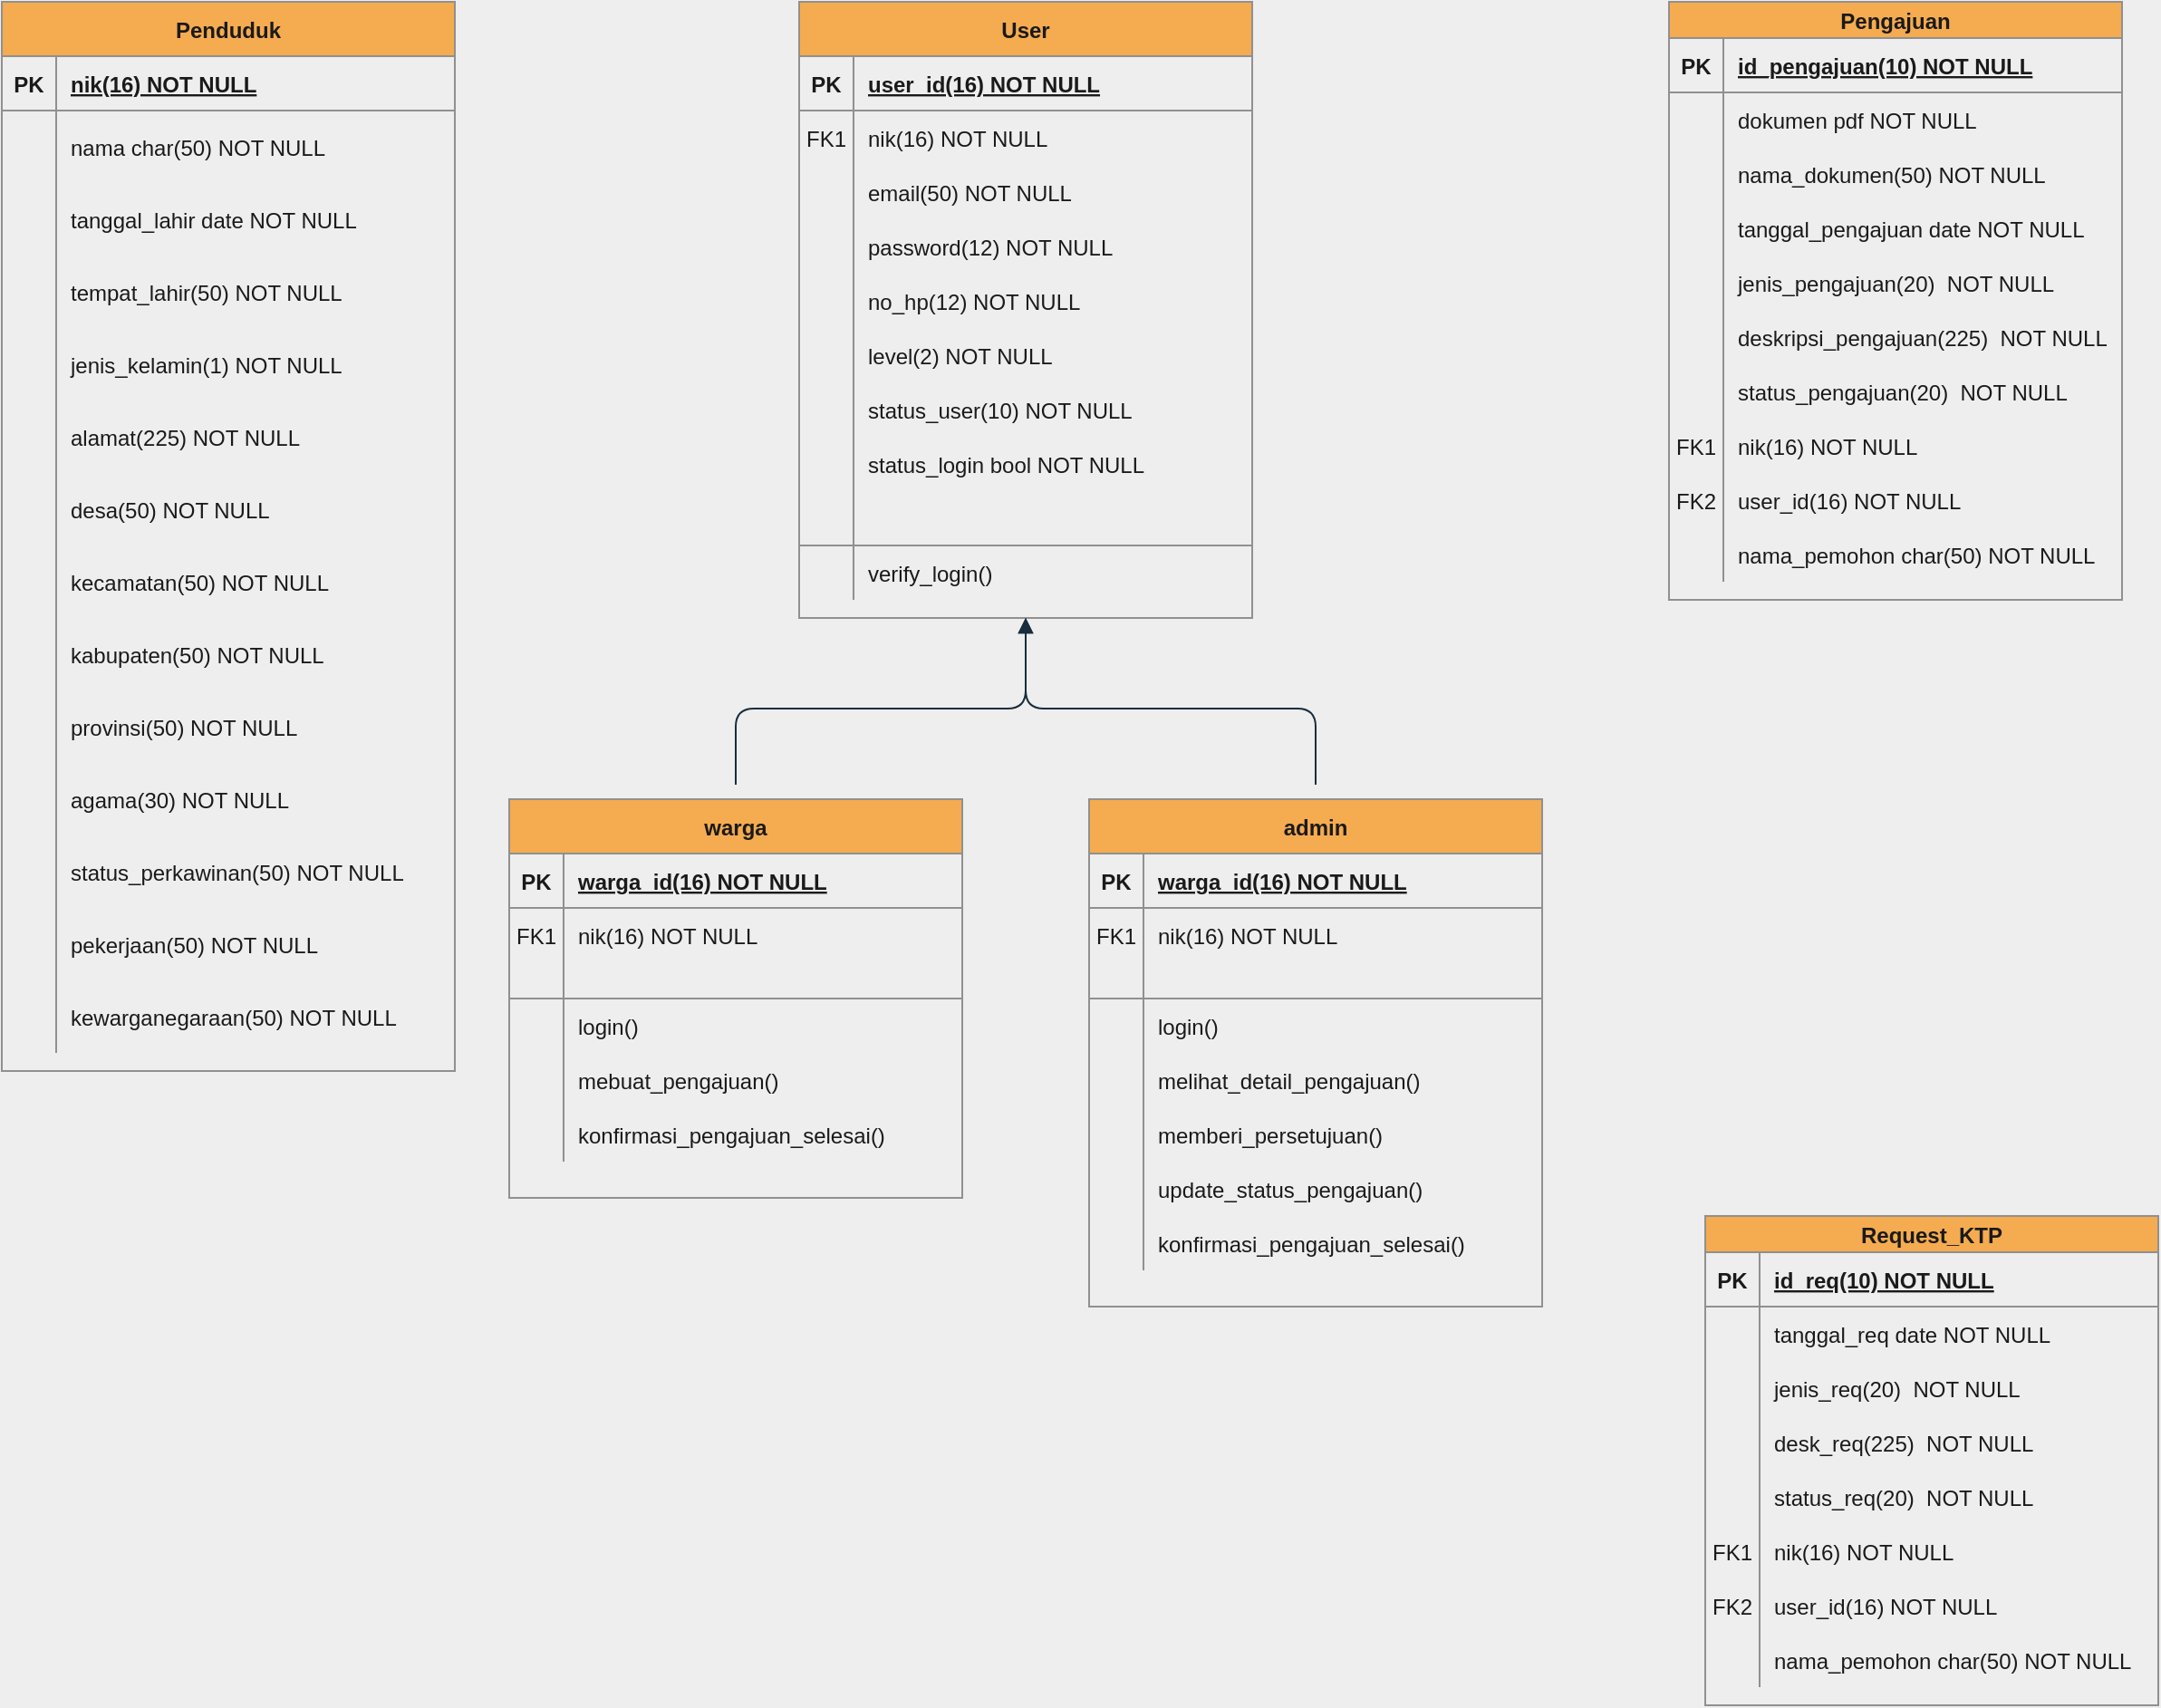 <mxfile version="15.3.3" type="github">
  <diagram id="R2lEEEUBdFMjLlhIrx00" name="Page-1">
    <mxGraphModel dx="1468" dy="796" grid="1" gridSize="10" guides="1" tooltips="1" connect="1" arrows="1" fold="1" page="1" pageScale="1" pageWidth="850" pageHeight="1100" background="#EEEEEE" math="0" shadow="0" extFonts="Permanent Marker^https://fonts.googleapis.com/css?family=Permanent+Marker">
      <root>
        <mxCell id="0" />
        <mxCell id="1" parent="0" />
        <mxCell id="C-vyLk0tnHw3VtMMgP7b-2" value="Pengajuan" style="shape=table;startSize=20;container=1;collapsible=1;childLayout=tableLayout;fixedRows=1;rowLines=0;fontStyle=1;align=center;resizeLast=1;fillColor=#F5AB50;strokeColor=#909090;fontColor=#1A1A1A;" parent="1" vertex="1">
          <mxGeometry x="1040" y="120" width="250" height="330" as="geometry" />
        </mxCell>
        <mxCell id="C-vyLk0tnHw3VtMMgP7b-3" value="" style="shape=partialRectangle;collapsible=0;dropTarget=0;pointerEvents=0;fillColor=none;points=[[0,0.5],[1,0.5]];portConstraint=eastwest;top=0;left=0;right=0;bottom=1;strokeColor=#909090;fontColor=#1A1A1A;" parent="C-vyLk0tnHw3VtMMgP7b-2" vertex="1">
          <mxGeometry y="20" width="250" height="30" as="geometry" />
        </mxCell>
        <mxCell id="C-vyLk0tnHw3VtMMgP7b-4" value="PK" style="shape=partialRectangle;overflow=hidden;connectable=0;fillColor=none;top=0;left=0;bottom=0;right=0;fontStyle=1;strokeColor=#909090;fontColor=#1A1A1A;" parent="C-vyLk0tnHw3VtMMgP7b-3" vertex="1">
          <mxGeometry width="30" height="30" as="geometry">
            <mxRectangle width="30" height="30" as="alternateBounds" />
          </mxGeometry>
        </mxCell>
        <mxCell id="C-vyLk0tnHw3VtMMgP7b-5" value="id_pengajuan(10) NOT NULL " style="shape=partialRectangle;overflow=hidden;connectable=0;fillColor=none;top=0;left=0;bottom=0;right=0;align=left;spacingLeft=6;fontStyle=5;strokeColor=#909090;fontColor=#1A1A1A;" parent="C-vyLk0tnHw3VtMMgP7b-3" vertex="1">
          <mxGeometry x="30" width="220" height="30" as="geometry">
            <mxRectangle width="220" height="30" as="alternateBounds" />
          </mxGeometry>
        </mxCell>
        <mxCell id="C-vyLk0tnHw3VtMMgP7b-6" value="" style="shape=partialRectangle;collapsible=0;dropTarget=0;pointerEvents=0;fillColor=none;points=[[0,0.5],[1,0.5]];portConstraint=eastwest;top=0;left=0;right=0;bottom=0;strokeColor=#909090;fontColor=#1A1A1A;" parent="C-vyLk0tnHw3VtMMgP7b-2" vertex="1">
          <mxGeometry y="50" width="250" height="30" as="geometry" />
        </mxCell>
        <mxCell id="C-vyLk0tnHw3VtMMgP7b-7" value="" style="shape=partialRectangle;overflow=hidden;connectable=0;fillColor=none;top=0;left=0;bottom=0;right=0;strokeColor=#909090;fontColor=#1A1A1A;" parent="C-vyLk0tnHw3VtMMgP7b-6" vertex="1">
          <mxGeometry width="30" height="30" as="geometry">
            <mxRectangle width="30" height="30" as="alternateBounds" />
          </mxGeometry>
        </mxCell>
        <mxCell id="C-vyLk0tnHw3VtMMgP7b-8" value="dokumen pdf NOT NULL" style="shape=partialRectangle;overflow=hidden;connectable=0;fillColor=none;top=0;left=0;bottom=0;right=0;align=left;spacingLeft=6;strokeColor=#909090;fontColor=#1A1A1A;" parent="C-vyLk0tnHw3VtMMgP7b-6" vertex="1">
          <mxGeometry x="30" width="220" height="30" as="geometry">
            <mxRectangle width="220" height="30" as="alternateBounds" />
          </mxGeometry>
        </mxCell>
        <mxCell id="obqA9ceXwu29ey1t7axp-188" value="" style="shape=partialRectangle;collapsible=0;dropTarget=0;pointerEvents=0;fillColor=none;points=[[0,0.5],[1,0.5]];portConstraint=eastwest;top=0;left=0;right=0;bottom=0;strokeColor=#909090;fontColor=#1A1A1A;" vertex="1" parent="C-vyLk0tnHw3VtMMgP7b-2">
          <mxGeometry y="80" width="250" height="30" as="geometry" />
        </mxCell>
        <mxCell id="obqA9ceXwu29ey1t7axp-189" value="" style="shape=partialRectangle;overflow=hidden;connectable=0;fillColor=none;top=0;left=0;bottom=0;right=0;strokeColor=#909090;fontColor=#1A1A1A;" vertex="1" parent="obqA9ceXwu29ey1t7axp-188">
          <mxGeometry width="30" height="30" as="geometry">
            <mxRectangle width="30" height="30" as="alternateBounds" />
          </mxGeometry>
        </mxCell>
        <mxCell id="obqA9ceXwu29ey1t7axp-190" value="nama_dokumen(50) NOT NULL" style="shape=partialRectangle;overflow=hidden;connectable=0;fillColor=none;top=0;left=0;bottom=0;right=0;align=left;spacingLeft=6;strokeColor=#909090;fontColor=#1A1A1A;" vertex="1" parent="obqA9ceXwu29ey1t7axp-188">
          <mxGeometry x="30" width="220" height="30" as="geometry">
            <mxRectangle width="220" height="30" as="alternateBounds" />
          </mxGeometry>
        </mxCell>
        <mxCell id="obqA9ceXwu29ey1t7axp-185" value="" style="shape=partialRectangle;collapsible=0;dropTarget=0;pointerEvents=0;fillColor=none;points=[[0,0.5],[1,0.5]];portConstraint=eastwest;top=0;left=0;right=0;bottom=0;strokeColor=#909090;fontColor=#1A1A1A;" vertex="1" parent="C-vyLk0tnHw3VtMMgP7b-2">
          <mxGeometry y="110" width="250" height="30" as="geometry" />
        </mxCell>
        <mxCell id="obqA9ceXwu29ey1t7axp-186" value="" style="shape=partialRectangle;overflow=hidden;connectable=0;fillColor=none;top=0;left=0;bottom=0;right=0;strokeColor=#909090;fontColor=#1A1A1A;" vertex="1" parent="obqA9ceXwu29ey1t7axp-185">
          <mxGeometry width="30" height="30" as="geometry">
            <mxRectangle width="30" height="30" as="alternateBounds" />
          </mxGeometry>
        </mxCell>
        <mxCell id="obqA9ceXwu29ey1t7axp-187" value="tanggal_pengajuan date NOT NULL" style="shape=partialRectangle;overflow=hidden;connectable=0;fillColor=none;top=0;left=0;bottom=0;right=0;align=left;spacingLeft=6;strokeColor=#909090;fontColor=#1A1A1A;" vertex="1" parent="obqA9ceXwu29ey1t7axp-185">
          <mxGeometry x="30" width="220" height="30" as="geometry">
            <mxRectangle width="220" height="30" as="alternateBounds" />
          </mxGeometry>
        </mxCell>
        <mxCell id="C-vyLk0tnHw3VtMMgP7b-9" value="" style="shape=partialRectangle;collapsible=0;dropTarget=0;pointerEvents=0;fillColor=none;points=[[0,0.5],[1,0.5]];portConstraint=eastwest;top=0;left=0;right=0;bottom=0;strokeColor=#909090;fontColor=#1A1A1A;" parent="C-vyLk0tnHw3VtMMgP7b-2" vertex="1">
          <mxGeometry y="140" width="250" height="30" as="geometry" />
        </mxCell>
        <mxCell id="C-vyLk0tnHw3VtMMgP7b-10" value="" style="shape=partialRectangle;overflow=hidden;connectable=0;fillColor=none;top=0;left=0;bottom=0;right=0;strokeColor=#909090;fontColor=#1A1A1A;" parent="C-vyLk0tnHw3VtMMgP7b-9" vertex="1">
          <mxGeometry width="30" height="30" as="geometry">
            <mxRectangle width="30" height="30" as="alternateBounds" />
          </mxGeometry>
        </mxCell>
        <mxCell id="C-vyLk0tnHw3VtMMgP7b-11" value="jenis_pengajuan(20)  NOT NULL" style="shape=partialRectangle;overflow=hidden;connectable=0;fillColor=none;top=0;left=0;bottom=0;right=0;align=left;spacingLeft=6;strokeColor=#909090;fontColor=#1A1A1A;" parent="C-vyLk0tnHw3VtMMgP7b-9" vertex="1">
          <mxGeometry x="30" width="220" height="30" as="geometry">
            <mxRectangle width="220" height="30" as="alternateBounds" />
          </mxGeometry>
        </mxCell>
        <mxCell id="awg36rdr9VUmFb_R6JqL-65" value="" style="shape=partialRectangle;collapsible=0;dropTarget=0;pointerEvents=0;fillColor=none;points=[[0,0.5],[1,0.5]];portConstraint=eastwest;top=0;left=0;right=0;bottom=0;strokeColor=#909090;fontColor=#1A1A1A;" parent="C-vyLk0tnHw3VtMMgP7b-2" vertex="1">
          <mxGeometry y="170" width="250" height="30" as="geometry" />
        </mxCell>
        <mxCell id="awg36rdr9VUmFb_R6JqL-66" value="" style="shape=partialRectangle;overflow=hidden;connectable=0;fillColor=none;top=0;left=0;bottom=0;right=0;strokeColor=#909090;fontColor=#1A1A1A;" parent="awg36rdr9VUmFb_R6JqL-65" vertex="1">
          <mxGeometry width="30" height="30" as="geometry">
            <mxRectangle width="30" height="30" as="alternateBounds" />
          </mxGeometry>
        </mxCell>
        <mxCell id="awg36rdr9VUmFb_R6JqL-67" value="deskripsi_pengajuan(225)  NOT NULL" style="shape=partialRectangle;overflow=hidden;connectable=0;fillColor=none;top=0;left=0;bottom=0;right=0;align=left;spacingLeft=6;strokeColor=#909090;fontColor=#1A1A1A;" parent="awg36rdr9VUmFb_R6JqL-65" vertex="1">
          <mxGeometry x="30" width="220" height="30" as="geometry">
            <mxRectangle width="220" height="30" as="alternateBounds" />
          </mxGeometry>
        </mxCell>
        <mxCell id="awg36rdr9VUmFb_R6JqL-68" value="" style="shape=partialRectangle;collapsible=0;dropTarget=0;pointerEvents=0;fillColor=none;points=[[0,0.5],[1,0.5]];portConstraint=eastwest;top=0;left=0;right=0;bottom=0;strokeColor=#909090;fontColor=#1A1A1A;" parent="C-vyLk0tnHw3VtMMgP7b-2" vertex="1">
          <mxGeometry y="200" width="250" height="30" as="geometry" />
        </mxCell>
        <mxCell id="awg36rdr9VUmFb_R6JqL-69" value="" style="shape=partialRectangle;overflow=hidden;connectable=0;fillColor=none;top=0;left=0;bottom=0;right=0;strokeColor=#909090;fontColor=#1A1A1A;" parent="awg36rdr9VUmFb_R6JqL-68" vertex="1">
          <mxGeometry width="30" height="30" as="geometry">
            <mxRectangle width="30" height="30" as="alternateBounds" />
          </mxGeometry>
        </mxCell>
        <mxCell id="awg36rdr9VUmFb_R6JqL-70" value="status_pengajuan(20)  NOT NULL" style="shape=partialRectangle;overflow=hidden;connectable=0;fillColor=none;top=0;left=0;bottom=0;right=0;align=left;spacingLeft=6;strokeColor=#909090;fontColor=#1A1A1A;" parent="awg36rdr9VUmFb_R6JqL-68" vertex="1">
          <mxGeometry x="30" width="220" height="30" as="geometry">
            <mxRectangle width="220" height="30" as="alternateBounds" />
          </mxGeometry>
        </mxCell>
        <mxCell id="awg36rdr9VUmFb_R6JqL-71" value="" style="shape=partialRectangle;collapsible=0;dropTarget=0;pointerEvents=0;fillColor=none;points=[[0,0.5],[1,0.5]];portConstraint=eastwest;top=0;left=0;right=0;bottom=0;strokeColor=#909090;fontColor=#1A1A1A;" parent="C-vyLk0tnHw3VtMMgP7b-2" vertex="1">
          <mxGeometry y="230" width="250" height="30" as="geometry" />
        </mxCell>
        <mxCell id="awg36rdr9VUmFb_R6JqL-72" value="FK1" style="shape=partialRectangle;overflow=hidden;connectable=0;fillColor=none;top=0;left=0;bottom=0;right=0;strokeColor=#909090;fontColor=#1A1A1A;" parent="awg36rdr9VUmFb_R6JqL-71" vertex="1">
          <mxGeometry width="30" height="30" as="geometry">
            <mxRectangle width="30" height="30" as="alternateBounds" />
          </mxGeometry>
        </mxCell>
        <mxCell id="awg36rdr9VUmFb_R6JqL-73" value="nik(16) NOT NULL" style="shape=partialRectangle;overflow=hidden;connectable=0;fillColor=none;top=0;left=0;bottom=0;right=0;align=left;spacingLeft=6;strokeColor=#909090;fontColor=#1A1A1A;" parent="awg36rdr9VUmFb_R6JqL-71" vertex="1">
          <mxGeometry x="30" width="220" height="30" as="geometry">
            <mxRectangle width="220" height="30" as="alternateBounds" />
          </mxGeometry>
        </mxCell>
        <mxCell id="obqA9ceXwu29ey1t7axp-46" value="" style="shape=partialRectangle;collapsible=0;dropTarget=0;pointerEvents=0;fillColor=none;points=[[0,0.5],[1,0.5]];portConstraint=eastwest;top=0;left=0;right=0;bottom=0;strokeColor=#909090;fontColor=#1A1A1A;" vertex="1" parent="C-vyLk0tnHw3VtMMgP7b-2">
          <mxGeometry y="260" width="250" height="30" as="geometry" />
        </mxCell>
        <mxCell id="obqA9ceXwu29ey1t7axp-47" value="FK2" style="shape=partialRectangle;overflow=hidden;connectable=0;fillColor=none;top=0;left=0;bottom=0;right=0;strokeColor=#909090;fontColor=#1A1A1A;" vertex="1" parent="obqA9ceXwu29ey1t7axp-46">
          <mxGeometry width="30" height="30" as="geometry">
            <mxRectangle width="30" height="30" as="alternateBounds" />
          </mxGeometry>
        </mxCell>
        <mxCell id="obqA9ceXwu29ey1t7axp-48" value="user_id(16) NOT NULL" style="shape=partialRectangle;overflow=hidden;connectable=0;fillColor=none;top=0;left=0;bottom=0;right=0;align=left;spacingLeft=6;strokeColor=#909090;fontColor=#1A1A1A;" vertex="1" parent="obqA9ceXwu29ey1t7axp-46">
          <mxGeometry x="30" width="220" height="30" as="geometry">
            <mxRectangle width="220" height="30" as="alternateBounds" />
          </mxGeometry>
        </mxCell>
        <mxCell id="obqA9ceXwu29ey1t7axp-21" value="" style="shape=partialRectangle;collapsible=0;dropTarget=0;pointerEvents=0;fillColor=none;points=[[0,0.5],[1,0.5]];portConstraint=eastwest;top=0;left=0;right=0;bottom=0;strokeColor=#909090;fontColor=#1A1A1A;" vertex="1" parent="C-vyLk0tnHw3VtMMgP7b-2">
          <mxGeometry y="290" width="250" height="30" as="geometry" />
        </mxCell>
        <mxCell id="obqA9ceXwu29ey1t7axp-22" value="" style="shape=partialRectangle;overflow=hidden;connectable=0;fillColor=none;top=0;left=0;bottom=0;right=0;strokeColor=#909090;fontColor=#1A1A1A;" vertex="1" parent="obqA9ceXwu29ey1t7axp-21">
          <mxGeometry width="30" height="30" as="geometry">
            <mxRectangle width="30" height="30" as="alternateBounds" />
          </mxGeometry>
        </mxCell>
        <mxCell id="obqA9ceXwu29ey1t7axp-23" value="nama_pemohon char(50) NOT NULL" style="shape=partialRectangle;overflow=hidden;connectable=0;fillColor=none;top=0;left=0;bottom=0;right=0;align=left;spacingLeft=6;strokeColor=#909090;fontColor=#1A1A1A;" vertex="1" parent="obqA9ceXwu29ey1t7axp-21">
          <mxGeometry x="30" width="220" height="30" as="geometry">
            <mxRectangle width="220" height="30" as="alternateBounds" />
          </mxGeometry>
        </mxCell>
        <mxCell id="C-vyLk0tnHw3VtMMgP7b-13" value="User" style="shape=table;startSize=30;container=1;collapsible=1;childLayout=tableLayout;fixedRows=1;rowLines=0;fontStyle=1;align=center;resizeLast=1;fillColor=#F5AB50;strokeColor=#909090;fontColor=#1A1A1A;" parent="1" vertex="1">
          <mxGeometry x="560" y="120" width="250" height="340" as="geometry" />
        </mxCell>
        <mxCell id="C-vyLk0tnHw3VtMMgP7b-14" value="" style="shape=partialRectangle;collapsible=0;dropTarget=0;pointerEvents=0;fillColor=none;points=[[0,0.5],[1,0.5]];portConstraint=eastwest;top=0;left=0;right=0;bottom=1;strokeColor=#909090;fontColor=#1A1A1A;" parent="C-vyLk0tnHw3VtMMgP7b-13" vertex="1">
          <mxGeometry y="30" width="250" height="30" as="geometry" />
        </mxCell>
        <mxCell id="C-vyLk0tnHw3VtMMgP7b-15" value="PK" style="shape=partialRectangle;overflow=hidden;connectable=0;fillColor=none;top=0;left=0;bottom=0;right=0;fontStyle=1;strokeColor=#909090;fontColor=#1A1A1A;" parent="C-vyLk0tnHw3VtMMgP7b-14" vertex="1">
          <mxGeometry width="30" height="30" as="geometry">
            <mxRectangle width="30" height="30" as="alternateBounds" />
          </mxGeometry>
        </mxCell>
        <mxCell id="C-vyLk0tnHw3VtMMgP7b-16" value="user_id(16) NOT NULL " style="shape=partialRectangle;overflow=hidden;connectable=0;fillColor=none;top=0;left=0;bottom=0;right=0;align=left;spacingLeft=6;fontStyle=5;strokeColor=#909090;fontColor=#1A1A1A;" parent="C-vyLk0tnHw3VtMMgP7b-14" vertex="1">
          <mxGeometry x="30" width="220" height="30" as="geometry">
            <mxRectangle width="220" height="30" as="alternateBounds" />
          </mxGeometry>
        </mxCell>
        <mxCell id="C-vyLk0tnHw3VtMMgP7b-17" value="" style="shape=partialRectangle;collapsible=0;dropTarget=0;pointerEvents=0;fillColor=none;points=[[0,0.5],[1,0.5]];portConstraint=eastwest;top=0;left=0;right=0;bottom=0;strokeColor=#909090;fontColor=#1A1A1A;" parent="C-vyLk0tnHw3VtMMgP7b-13" vertex="1">
          <mxGeometry y="60" width="250" height="30" as="geometry" />
        </mxCell>
        <mxCell id="C-vyLk0tnHw3VtMMgP7b-18" value="FK1" style="shape=partialRectangle;overflow=hidden;connectable=0;fillColor=none;top=0;left=0;bottom=0;right=0;strokeColor=#909090;fontColor=#1A1A1A;" parent="C-vyLk0tnHw3VtMMgP7b-17" vertex="1">
          <mxGeometry width="30" height="30" as="geometry">
            <mxRectangle width="30" height="30" as="alternateBounds" />
          </mxGeometry>
        </mxCell>
        <mxCell id="C-vyLk0tnHw3VtMMgP7b-19" value="nik(16) NOT NULL" style="shape=partialRectangle;overflow=hidden;connectable=0;fillColor=none;top=0;left=0;bottom=0;right=0;align=left;spacingLeft=6;strokeColor=#909090;fontColor=#1A1A1A;" parent="C-vyLk0tnHw3VtMMgP7b-17" vertex="1">
          <mxGeometry x="30" width="220" height="30" as="geometry">
            <mxRectangle width="220" height="30" as="alternateBounds" />
          </mxGeometry>
        </mxCell>
        <mxCell id="C-vyLk0tnHw3VtMMgP7b-20" value="" style="shape=partialRectangle;collapsible=0;dropTarget=0;pointerEvents=0;fillColor=none;points=[[0,0.5],[1,0.5]];portConstraint=eastwest;top=0;left=0;right=0;bottom=0;strokeColor=#909090;fontColor=#1A1A1A;" parent="C-vyLk0tnHw3VtMMgP7b-13" vertex="1">
          <mxGeometry y="90" width="250" height="30" as="geometry" />
        </mxCell>
        <mxCell id="C-vyLk0tnHw3VtMMgP7b-21" value="" style="shape=partialRectangle;overflow=hidden;connectable=0;fillColor=none;top=0;left=0;bottom=0;right=0;strokeColor=#909090;fontColor=#1A1A1A;" parent="C-vyLk0tnHw3VtMMgP7b-20" vertex="1">
          <mxGeometry width="30" height="30" as="geometry">
            <mxRectangle width="30" height="30" as="alternateBounds" />
          </mxGeometry>
        </mxCell>
        <mxCell id="C-vyLk0tnHw3VtMMgP7b-22" value="email(50) NOT NULL" style="shape=partialRectangle;overflow=hidden;connectable=0;fillColor=none;top=0;left=0;bottom=0;right=0;align=left;spacingLeft=6;strokeColor=#909090;fontColor=#1A1A1A;" parent="C-vyLk0tnHw3VtMMgP7b-20" vertex="1">
          <mxGeometry x="30" width="220" height="30" as="geometry">
            <mxRectangle width="220" height="30" as="alternateBounds" />
          </mxGeometry>
        </mxCell>
        <mxCell id="awg36rdr9VUmFb_R6JqL-59" value="" style="shape=partialRectangle;collapsible=0;dropTarget=0;pointerEvents=0;fillColor=none;points=[[0,0.5],[1,0.5]];portConstraint=eastwest;top=0;left=0;right=0;bottom=0;strokeColor=#909090;fontColor=#1A1A1A;" parent="C-vyLk0tnHw3VtMMgP7b-13" vertex="1">
          <mxGeometry y="120" width="250" height="30" as="geometry" />
        </mxCell>
        <mxCell id="awg36rdr9VUmFb_R6JqL-60" value="" style="shape=partialRectangle;overflow=hidden;connectable=0;fillColor=none;top=0;left=0;bottom=0;right=0;strokeColor=#909090;fontColor=#1A1A1A;" parent="awg36rdr9VUmFb_R6JqL-59" vertex="1">
          <mxGeometry width="30" height="30" as="geometry">
            <mxRectangle width="30" height="30" as="alternateBounds" />
          </mxGeometry>
        </mxCell>
        <mxCell id="awg36rdr9VUmFb_R6JqL-61" value="password(12) NOT NULL" style="shape=partialRectangle;overflow=hidden;connectable=0;fillColor=none;top=0;left=0;bottom=0;right=0;align=left;spacingLeft=6;strokeColor=#909090;fontColor=#1A1A1A;" parent="awg36rdr9VUmFb_R6JqL-59" vertex="1">
          <mxGeometry x="30" width="220" height="30" as="geometry">
            <mxRectangle width="220" height="30" as="alternateBounds" />
          </mxGeometry>
        </mxCell>
        <mxCell id="awg36rdr9VUmFb_R6JqL-62" value="" style="shape=partialRectangle;collapsible=0;dropTarget=0;pointerEvents=0;fillColor=none;points=[[0,0.5],[1,0.5]];portConstraint=eastwest;top=0;left=0;right=0;bottom=0;strokeColor=#909090;fontColor=#1A1A1A;" parent="C-vyLk0tnHw3VtMMgP7b-13" vertex="1">
          <mxGeometry y="150" width="250" height="30" as="geometry" />
        </mxCell>
        <mxCell id="awg36rdr9VUmFb_R6JqL-63" value="" style="shape=partialRectangle;overflow=hidden;connectable=0;fillColor=none;top=0;left=0;bottom=0;right=0;strokeColor=#909090;fontColor=#1A1A1A;" parent="awg36rdr9VUmFb_R6JqL-62" vertex="1">
          <mxGeometry width="30" height="30" as="geometry">
            <mxRectangle width="30" height="30" as="alternateBounds" />
          </mxGeometry>
        </mxCell>
        <mxCell id="awg36rdr9VUmFb_R6JqL-64" value="no_hp(12) NOT NULL" style="shape=partialRectangle;overflow=hidden;connectable=0;fillColor=none;top=0;left=0;bottom=0;right=0;align=left;spacingLeft=6;strokeColor=#909090;fontColor=#1A1A1A;" parent="awg36rdr9VUmFb_R6JqL-62" vertex="1">
          <mxGeometry x="30" width="220" height="30" as="geometry">
            <mxRectangle width="220" height="30" as="alternateBounds" />
          </mxGeometry>
        </mxCell>
        <mxCell id="awg36rdr9VUmFb_R6JqL-53" value="" style="shape=partialRectangle;collapsible=0;dropTarget=0;pointerEvents=0;fillColor=none;points=[[0,0.5],[1,0.5]];portConstraint=eastwest;top=0;left=0;right=0;bottom=0;strokeColor=#909090;fontColor=#1A1A1A;" parent="C-vyLk0tnHw3VtMMgP7b-13" vertex="1">
          <mxGeometry y="180" width="250" height="30" as="geometry" />
        </mxCell>
        <mxCell id="awg36rdr9VUmFb_R6JqL-54" value="" style="shape=partialRectangle;overflow=hidden;connectable=0;fillColor=none;top=0;left=0;bottom=0;right=0;strokeColor=#909090;fontColor=#1A1A1A;" parent="awg36rdr9VUmFb_R6JqL-53" vertex="1">
          <mxGeometry width="30" height="30" as="geometry">
            <mxRectangle width="30" height="30" as="alternateBounds" />
          </mxGeometry>
        </mxCell>
        <mxCell id="awg36rdr9VUmFb_R6JqL-55" value="level(2) NOT NULL" style="shape=partialRectangle;overflow=hidden;connectable=0;fillColor=none;top=0;left=0;bottom=0;right=0;align=left;spacingLeft=6;strokeColor=#909090;fontColor=#1A1A1A;" parent="awg36rdr9VUmFb_R6JqL-53" vertex="1">
          <mxGeometry x="30" width="220" height="30" as="geometry">
            <mxRectangle width="220" height="30" as="alternateBounds" />
          </mxGeometry>
        </mxCell>
        <mxCell id="awg36rdr9VUmFb_R6JqL-56" value="" style="shape=partialRectangle;collapsible=0;dropTarget=0;pointerEvents=0;fillColor=none;points=[[0,0.5],[1,0.5]];portConstraint=eastwest;top=0;left=0;right=0;bottom=0;strokeColor=#909090;fontColor=#1A1A1A;" parent="C-vyLk0tnHw3VtMMgP7b-13" vertex="1">
          <mxGeometry y="210" width="250" height="30" as="geometry" />
        </mxCell>
        <mxCell id="awg36rdr9VUmFb_R6JqL-57" value="" style="shape=partialRectangle;overflow=hidden;connectable=0;fillColor=none;top=0;left=0;bottom=0;right=0;strokeColor=#909090;fontColor=#1A1A1A;" parent="awg36rdr9VUmFb_R6JqL-56" vertex="1">
          <mxGeometry width="30" height="30" as="geometry">
            <mxRectangle width="30" height="30" as="alternateBounds" />
          </mxGeometry>
        </mxCell>
        <mxCell id="awg36rdr9VUmFb_R6JqL-58" value="status_user(10) NOT NULL" style="shape=partialRectangle;overflow=hidden;connectable=0;fillColor=none;top=0;left=0;bottom=0;right=0;align=left;spacingLeft=6;strokeColor=#909090;fontColor=#1A1A1A;" parent="awg36rdr9VUmFb_R6JqL-56" vertex="1">
          <mxGeometry x="30" width="220" height="30" as="geometry">
            <mxRectangle width="220" height="30" as="alternateBounds" />
          </mxGeometry>
        </mxCell>
        <mxCell id="obqA9ceXwu29ey1t7axp-121" value="" style="shape=partialRectangle;collapsible=0;dropTarget=0;pointerEvents=0;fillColor=none;points=[[0,0.5],[1,0.5]];portConstraint=eastwest;top=0;left=0;right=0;bottom=0;strokeColor=#909090;fontColor=#1A1A1A;" vertex="1" parent="C-vyLk0tnHw3VtMMgP7b-13">
          <mxGeometry y="240" width="250" height="30" as="geometry" />
        </mxCell>
        <mxCell id="obqA9ceXwu29ey1t7axp-122" value="" style="shape=partialRectangle;overflow=hidden;connectable=0;fillColor=none;top=0;left=0;bottom=0;right=0;strokeColor=#909090;fontColor=#1A1A1A;" vertex="1" parent="obqA9ceXwu29ey1t7axp-121">
          <mxGeometry width="30" height="30" as="geometry">
            <mxRectangle width="30" height="30" as="alternateBounds" />
          </mxGeometry>
        </mxCell>
        <mxCell id="obqA9ceXwu29ey1t7axp-123" value="status_login bool NOT NULL" style="shape=partialRectangle;overflow=hidden;connectable=0;fillColor=none;top=0;left=0;bottom=0;right=0;align=left;spacingLeft=6;strokeColor=#909090;fontColor=#1A1A1A;" vertex="1" parent="obqA9ceXwu29ey1t7axp-121">
          <mxGeometry x="30" width="220" height="30" as="geometry">
            <mxRectangle width="220" height="30" as="alternateBounds" />
          </mxGeometry>
        </mxCell>
        <mxCell id="obqA9ceXwu29ey1t7axp-124" value="" style="shape=partialRectangle;collapsible=0;dropTarget=0;pointerEvents=0;fillColor=none;points=[[0,0.5],[1,0.5]];portConstraint=eastwest;top=0;left=0;right=0;bottom=1;strokeColor=#909090;fontColor=#1A1A1A;" vertex="1" parent="C-vyLk0tnHw3VtMMgP7b-13">
          <mxGeometry y="270" width="250" height="30" as="geometry" />
        </mxCell>
        <mxCell id="obqA9ceXwu29ey1t7axp-125" value="" style="shape=partialRectangle;overflow=hidden;connectable=0;fillColor=none;top=0;left=0;bottom=0;right=0;fontStyle=1;strokeColor=#909090;fontColor=#1A1A1A;" vertex="1" parent="obqA9ceXwu29ey1t7axp-124">
          <mxGeometry width="30" height="30" as="geometry">
            <mxRectangle width="30" height="30" as="alternateBounds" />
          </mxGeometry>
        </mxCell>
        <mxCell id="obqA9ceXwu29ey1t7axp-126" value="" style="shape=partialRectangle;overflow=hidden;connectable=0;fillColor=none;top=0;left=0;bottom=0;right=0;align=left;spacingLeft=6;fontStyle=5;strokeColor=#909090;fontColor=#1A1A1A;" vertex="1" parent="obqA9ceXwu29ey1t7axp-124">
          <mxGeometry x="30" width="220" height="30" as="geometry">
            <mxRectangle width="220" height="30" as="alternateBounds" />
          </mxGeometry>
        </mxCell>
        <mxCell id="obqA9ceXwu29ey1t7axp-179" value="" style="shape=partialRectangle;collapsible=0;dropTarget=0;pointerEvents=0;fillColor=none;points=[[0,0.5],[1,0.5]];portConstraint=eastwest;top=0;left=0;right=0;bottom=0;strokeColor=#909090;fontColor=#1A1A1A;" vertex="1" parent="C-vyLk0tnHw3VtMMgP7b-13">
          <mxGeometry y="300" width="250" height="30" as="geometry" />
        </mxCell>
        <mxCell id="obqA9ceXwu29ey1t7axp-180" value="" style="shape=partialRectangle;overflow=hidden;connectable=0;fillColor=none;top=0;left=0;bottom=0;right=0;strokeColor=#909090;fontColor=#1A1A1A;" vertex="1" parent="obqA9ceXwu29ey1t7axp-179">
          <mxGeometry width="30" height="30" as="geometry">
            <mxRectangle width="30" height="30" as="alternateBounds" />
          </mxGeometry>
        </mxCell>
        <mxCell id="obqA9ceXwu29ey1t7axp-181" value="verify_login()" style="shape=partialRectangle;overflow=hidden;connectable=0;fillColor=none;top=0;left=0;bottom=0;right=0;align=left;spacingLeft=6;strokeColor=#909090;fontColor=#1A1A1A;" vertex="1" parent="obqA9ceXwu29ey1t7axp-179">
          <mxGeometry x="30" width="220" height="30" as="geometry">
            <mxRectangle width="220" height="30" as="alternateBounds" />
          </mxGeometry>
        </mxCell>
        <mxCell id="C-vyLk0tnHw3VtMMgP7b-23" value="Penduduk" style="shape=table;startSize=30;container=1;collapsible=1;childLayout=tableLayout;fixedRows=1;rowLines=0;fontStyle=1;align=center;resizeLast=1;fillColor=#F5AB50;strokeColor=#909090;swimlaneFillColor=none;fontColor=#1A1A1A;" parent="1" vertex="1">
          <mxGeometry x="120" y="120" width="250" height="590" as="geometry" />
        </mxCell>
        <mxCell id="C-vyLk0tnHw3VtMMgP7b-24" value="" style="shape=partialRectangle;collapsible=0;dropTarget=0;pointerEvents=0;fillColor=none;points=[[0,0.5],[1,0.5]];portConstraint=eastwest;top=0;left=0;right=0;bottom=1;strokeColor=#909090;fontColor=#1A1A1A;" parent="C-vyLk0tnHw3VtMMgP7b-23" vertex="1">
          <mxGeometry y="30" width="250" height="30" as="geometry" />
        </mxCell>
        <mxCell id="C-vyLk0tnHw3VtMMgP7b-25" value="PK" style="shape=partialRectangle;overflow=hidden;connectable=0;fillColor=none;top=0;left=0;bottom=0;right=0;fontStyle=1;strokeColor=#909090;fontColor=#1A1A1A;" parent="C-vyLk0tnHw3VtMMgP7b-24" vertex="1">
          <mxGeometry width="30" height="30" as="geometry">
            <mxRectangle width="30" height="30" as="alternateBounds" />
          </mxGeometry>
        </mxCell>
        <mxCell id="C-vyLk0tnHw3VtMMgP7b-26" value="nik(16) NOT NULL" style="shape=partialRectangle;overflow=hidden;connectable=0;fillColor=none;top=0;left=0;bottom=0;right=0;align=left;spacingLeft=6;fontStyle=5;strokeColor=#909090;fontColor=#1A1A1A;" parent="C-vyLk0tnHw3VtMMgP7b-24" vertex="1">
          <mxGeometry x="30" width="220" height="30" as="geometry">
            <mxRectangle width="220" height="30" as="alternateBounds" />
          </mxGeometry>
        </mxCell>
        <mxCell id="C-vyLk0tnHw3VtMMgP7b-27" value="" style="shape=partialRectangle;collapsible=0;dropTarget=0;pointerEvents=0;fillColor=none;points=[[0,0.5],[1,0.5]];portConstraint=eastwest;top=0;left=0;right=0;bottom=0;strokeColor=#909090;fontColor=#1A1A1A;" parent="C-vyLk0tnHw3VtMMgP7b-23" vertex="1">
          <mxGeometry y="60" width="250" height="40" as="geometry" />
        </mxCell>
        <mxCell id="C-vyLk0tnHw3VtMMgP7b-28" value="" style="shape=partialRectangle;overflow=hidden;connectable=0;fillColor=none;top=0;left=0;bottom=0;right=0;strokeColor=#909090;fontColor=#1A1A1A;" parent="C-vyLk0tnHw3VtMMgP7b-27" vertex="1">
          <mxGeometry width="30" height="40" as="geometry">
            <mxRectangle width="30" height="40" as="alternateBounds" />
          </mxGeometry>
        </mxCell>
        <mxCell id="C-vyLk0tnHw3VtMMgP7b-29" value="nama char(50) NOT NULL" style="shape=partialRectangle;overflow=hidden;connectable=0;fillColor=none;top=0;left=0;bottom=0;right=0;align=left;spacingLeft=6;strokeColor=#909090;fontColor=#1A1A1A;" parent="C-vyLk0tnHw3VtMMgP7b-27" vertex="1">
          <mxGeometry x="30" width="220" height="40" as="geometry">
            <mxRectangle width="220" height="40" as="alternateBounds" />
          </mxGeometry>
        </mxCell>
        <mxCell id="awg36rdr9VUmFb_R6JqL-9" value="" style="shape=partialRectangle;collapsible=0;dropTarget=0;pointerEvents=0;fillColor=none;points=[[0,0.5],[1,0.5]];portConstraint=eastwest;top=0;left=0;right=0;bottom=0;strokeColor=#909090;fontColor=#1A1A1A;" parent="C-vyLk0tnHw3VtMMgP7b-23" vertex="1">
          <mxGeometry y="100" width="250" height="40" as="geometry" />
        </mxCell>
        <mxCell id="awg36rdr9VUmFb_R6JqL-10" value="" style="shape=partialRectangle;overflow=hidden;connectable=0;fillColor=none;top=0;left=0;bottom=0;right=0;strokeColor=#909090;fontColor=#1A1A1A;" parent="awg36rdr9VUmFb_R6JqL-9" vertex="1">
          <mxGeometry width="30" height="40" as="geometry">
            <mxRectangle width="30" height="40" as="alternateBounds" />
          </mxGeometry>
        </mxCell>
        <mxCell id="awg36rdr9VUmFb_R6JqL-11" value="tanggal_lahir date NOT NULL" style="shape=partialRectangle;overflow=hidden;connectable=0;fillColor=none;top=0;left=0;bottom=0;right=0;align=left;spacingLeft=6;strokeColor=#909090;fontColor=#1A1A1A;" parent="awg36rdr9VUmFb_R6JqL-9" vertex="1">
          <mxGeometry x="30" width="220" height="40" as="geometry">
            <mxRectangle width="220" height="40" as="alternateBounds" />
          </mxGeometry>
        </mxCell>
        <mxCell id="awg36rdr9VUmFb_R6JqL-12" value="" style="shape=partialRectangle;collapsible=0;dropTarget=0;pointerEvents=0;fillColor=none;points=[[0,0.5],[1,0.5]];portConstraint=eastwest;top=0;left=0;right=0;bottom=0;strokeColor=#909090;fontColor=#1A1A1A;" parent="C-vyLk0tnHw3VtMMgP7b-23" vertex="1">
          <mxGeometry y="140" width="250" height="40" as="geometry" />
        </mxCell>
        <mxCell id="awg36rdr9VUmFb_R6JqL-13" value="" style="shape=partialRectangle;overflow=hidden;connectable=0;fillColor=none;top=0;left=0;bottom=0;right=0;strokeColor=#909090;fontColor=#1A1A1A;" parent="awg36rdr9VUmFb_R6JqL-12" vertex="1">
          <mxGeometry width="30" height="40" as="geometry">
            <mxRectangle width="30" height="40" as="alternateBounds" />
          </mxGeometry>
        </mxCell>
        <mxCell id="awg36rdr9VUmFb_R6JqL-14" value="tempat_lahir(50) NOT NULL" style="shape=partialRectangle;overflow=hidden;connectable=0;fillColor=none;top=0;left=0;bottom=0;right=0;align=left;spacingLeft=6;strokeColor=#909090;fontColor=#1A1A1A;" parent="awg36rdr9VUmFb_R6JqL-12" vertex="1">
          <mxGeometry x="30" width="220" height="40" as="geometry">
            <mxRectangle width="220" height="40" as="alternateBounds" />
          </mxGeometry>
        </mxCell>
        <mxCell id="awg36rdr9VUmFb_R6JqL-15" value="" style="shape=partialRectangle;collapsible=0;dropTarget=0;pointerEvents=0;fillColor=none;points=[[0,0.5],[1,0.5]];portConstraint=eastwest;top=0;left=0;right=0;bottom=0;strokeColor=#909090;fontColor=#1A1A1A;" parent="C-vyLk0tnHw3VtMMgP7b-23" vertex="1">
          <mxGeometry y="180" width="250" height="40" as="geometry" />
        </mxCell>
        <mxCell id="awg36rdr9VUmFb_R6JqL-16" value="" style="shape=partialRectangle;overflow=hidden;connectable=0;fillColor=none;top=0;left=0;bottom=0;right=0;strokeColor=#909090;fontColor=#1A1A1A;" parent="awg36rdr9VUmFb_R6JqL-15" vertex="1">
          <mxGeometry width="30" height="40" as="geometry">
            <mxRectangle width="30" height="40" as="alternateBounds" />
          </mxGeometry>
        </mxCell>
        <mxCell id="awg36rdr9VUmFb_R6JqL-17" value="jenis_kelamin(1) NOT NULL" style="shape=partialRectangle;overflow=hidden;connectable=0;fillColor=none;top=0;left=0;bottom=0;right=0;align=left;spacingLeft=6;strokeColor=#909090;fontColor=#1A1A1A;" parent="awg36rdr9VUmFb_R6JqL-15" vertex="1">
          <mxGeometry x="30" width="220" height="40" as="geometry">
            <mxRectangle width="220" height="40" as="alternateBounds" />
          </mxGeometry>
        </mxCell>
        <mxCell id="awg36rdr9VUmFb_R6JqL-18" value="" style="shape=partialRectangle;collapsible=0;dropTarget=0;pointerEvents=0;fillColor=none;points=[[0,0.5],[1,0.5]];portConstraint=eastwest;top=0;left=0;right=0;bottom=0;strokeColor=#909090;fontColor=#1A1A1A;" parent="C-vyLk0tnHw3VtMMgP7b-23" vertex="1">
          <mxGeometry y="220" width="250" height="40" as="geometry" />
        </mxCell>
        <mxCell id="awg36rdr9VUmFb_R6JqL-19" value="" style="shape=partialRectangle;overflow=hidden;connectable=0;fillColor=none;top=0;left=0;bottom=0;right=0;strokeColor=#909090;fontColor=#1A1A1A;" parent="awg36rdr9VUmFb_R6JqL-18" vertex="1">
          <mxGeometry width="30" height="40" as="geometry">
            <mxRectangle width="30" height="40" as="alternateBounds" />
          </mxGeometry>
        </mxCell>
        <mxCell id="awg36rdr9VUmFb_R6JqL-20" value="alamat(225) NOT NULL" style="shape=partialRectangle;overflow=hidden;connectable=0;fillColor=none;top=0;left=0;bottom=0;right=0;align=left;spacingLeft=6;strokeColor=#909090;fontColor=#1A1A1A;" parent="awg36rdr9VUmFb_R6JqL-18" vertex="1">
          <mxGeometry x="30" width="220" height="40" as="geometry">
            <mxRectangle width="220" height="40" as="alternateBounds" />
          </mxGeometry>
        </mxCell>
        <mxCell id="awg36rdr9VUmFb_R6JqL-41" value="" style="shape=partialRectangle;collapsible=0;dropTarget=0;pointerEvents=0;fillColor=none;points=[[0,0.5],[1,0.5]];portConstraint=eastwest;top=0;left=0;right=0;bottom=0;strokeColor=#909090;fontColor=#1A1A1A;" parent="C-vyLk0tnHw3VtMMgP7b-23" vertex="1">
          <mxGeometry y="260" width="250" height="40" as="geometry" />
        </mxCell>
        <mxCell id="awg36rdr9VUmFb_R6JqL-42" value="" style="shape=partialRectangle;overflow=hidden;connectable=0;fillColor=none;top=0;left=0;bottom=0;right=0;strokeColor=#909090;fontColor=#1A1A1A;" parent="awg36rdr9VUmFb_R6JqL-41" vertex="1">
          <mxGeometry width="30" height="40" as="geometry">
            <mxRectangle width="30" height="40" as="alternateBounds" />
          </mxGeometry>
        </mxCell>
        <mxCell id="awg36rdr9VUmFb_R6JqL-43" value="desa(50) NOT NULL" style="shape=partialRectangle;overflow=hidden;connectable=0;fillColor=none;top=0;left=0;bottom=0;right=0;align=left;spacingLeft=6;strokeColor=#909090;fontColor=#1A1A1A;" parent="awg36rdr9VUmFb_R6JqL-41" vertex="1">
          <mxGeometry x="30" width="220" height="40" as="geometry">
            <mxRectangle width="220" height="40" as="alternateBounds" />
          </mxGeometry>
        </mxCell>
        <mxCell id="awg36rdr9VUmFb_R6JqL-44" value="" style="shape=partialRectangle;collapsible=0;dropTarget=0;pointerEvents=0;fillColor=none;points=[[0,0.5],[1,0.5]];portConstraint=eastwest;top=0;left=0;right=0;bottom=0;strokeColor=#909090;fontColor=#1A1A1A;" parent="C-vyLk0tnHw3VtMMgP7b-23" vertex="1">
          <mxGeometry y="300" width="250" height="40" as="geometry" />
        </mxCell>
        <mxCell id="awg36rdr9VUmFb_R6JqL-45" value="" style="shape=partialRectangle;overflow=hidden;connectable=0;fillColor=none;top=0;left=0;bottom=0;right=0;strokeColor=#909090;fontColor=#1A1A1A;" parent="awg36rdr9VUmFb_R6JqL-44" vertex="1">
          <mxGeometry width="30" height="40" as="geometry">
            <mxRectangle width="30" height="40" as="alternateBounds" />
          </mxGeometry>
        </mxCell>
        <mxCell id="awg36rdr9VUmFb_R6JqL-46" value="kecamatan(50) NOT NULL" style="shape=partialRectangle;overflow=hidden;connectable=0;fillColor=none;top=0;left=0;bottom=0;right=0;align=left;spacingLeft=6;strokeColor=#909090;fontColor=#1A1A1A;" parent="awg36rdr9VUmFb_R6JqL-44" vertex="1">
          <mxGeometry x="30" width="220" height="40" as="geometry">
            <mxRectangle width="220" height="40" as="alternateBounds" />
          </mxGeometry>
        </mxCell>
        <mxCell id="awg36rdr9VUmFb_R6JqL-47" value="" style="shape=partialRectangle;collapsible=0;dropTarget=0;pointerEvents=0;fillColor=none;points=[[0,0.5],[1,0.5]];portConstraint=eastwest;top=0;left=0;right=0;bottom=0;strokeColor=#909090;fontColor=#1A1A1A;" parent="C-vyLk0tnHw3VtMMgP7b-23" vertex="1">
          <mxGeometry y="340" width="250" height="40" as="geometry" />
        </mxCell>
        <mxCell id="awg36rdr9VUmFb_R6JqL-48" value="" style="shape=partialRectangle;overflow=hidden;connectable=0;fillColor=none;top=0;left=0;bottom=0;right=0;strokeColor=#909090;fontColor=#1A1A1A;" parent="awg36rdr9VUmFb_R6JqL-47" vertex="1">
          <mxGeometry width="30" height="40" as="geometry">
            <mxRectangle width="30" height="40" as="alternateBounds" />
          </mxGeometry>
        </mxCell>
        <mxCell id="awg36rdr9VUmFb_R6JqL-49" value="kabupaten(50) NOT NULL" style="shape=partialRectangle;overflow=hidden;connectable=0;fillColor=none;top=0;left=0;bottom=0;right=0;align=left;spacingLeft=6;strokeColor=#909090;fontColor=#1A1A1A;" parent="awg36rdr9VUmFb_R6JqL-47" vertex="1">
          <mxGeometry x="30" width="220" height="40" as="geometry">
            <mxRectangle width="220" height="40" as="alternateBounds" />
          </mxGeometry>
        </mxCell>
        <mxCell id="awg36rdr9VUmFb_R6JqL-50" value="" style="shape=partialRectangle;collapsible=0;dropTarget=0;pointerEvents=0;fillColor=none;points=[[0,0.5],[1,0.5]];portConstraint=eastwest;top=0;left=0;right=0;bottom=0;strokeColor=#909090;fontColor=#1A1A1A;" parent="C-vyLk0tnHw3VtMMgP7b-23" vertex="1">
          <mxGeometry y="380" width="250" height="40" as="geometry" />
        </mxCell>
        <mxCell id="awg36rdr9VUmFb_R6JqL-51" value="" style="shape=partialRectangle;overflow=hidden;connectable=0;fillColor=none;top=0;left=0;bottom=0;right=0;strokeColor=#909090;fontColor=#1A1A1A;" parent="awg36rdr9VUmFb_R6JqL-50" vertex="1">
          <mxGeometry width="30" height="40" as="geometry">
            <mxRectangle width="30" height="40" as="alternateBounds" />
          </mxGeometry>
        </mxCell>
        <mxCell id="awg36rdr9VUmFb_R6JqL-52" value="provinsi(50) NOT NULL" style="shape=partialRectangle;overflow=hidden;connectable=0;fillColor=none;top=0;left=0;bottom=0;right=0;align=left;spacingLeft=6;strokeColor=#909090;fontColor=#1A1A1A;" parent="awg36rdr9VUmFb_R6JqL-50" vertex="1">
          <mxGeometry x="30" width="220" height="40" as="geometry">
            <mxRectangle width="220" height="40" as="alternateBounds" />
          </mxGeometry>
        </mxCell>
        <mxCell id="awg36rdr9VUmFb_R6JqL-23" value="" style="shape=partialRectangle;collapsible=0;dropTarget=0;pointerEvents=0;fillColor=none;points=[[0,0.5],[1,0.5]];portConstraint=eastwest;top=0;left=0;right=0;bottom=0;strokeColor=#909090;fontColor=#1A1A1A;" parent="C-vyLk0tnHw3VtMMgP7b-23" vertex="1">
          <mxGeometry y="420" width="250" height="40" as="geometry" />
        </mxCell>
        <mxCell id="awg36rdr9VUmFb_R6JqL-24" value="" style="shape=partialRectangle;overflow=hidden;connectable=0;fillColor=none;top=0;left=0;bottom=0;right=0;strokeColor=#909090;fontColor=#1A1A1A;" parent="awg36rdr9VUmFb_R6JqL-23" vertex="1">
          <mxGeometry width="30" height="40" as="geometry">
            <mxRectangle width="30" height="40" as="alternateBounds" />
          </mxGeometry>
        </mxCell>
        <mxCell id="awg36rdr9VUmFb_R6JqL-25" value="agama(30) NOT NULL" style="shape=partialRectangle;overflow=hidden;connectable=0;fillColor=none;top=0;left=0;bottom=0;right=0;align=left;spacingLeft=6;strokeColor=#909090;fontColor=#1A1A1A;" parent="awg36rdr9VUmFb_R6JqL-23" vertex="1">
          <mxGeometry x="30" width="220" height="40" as="geometry">
            <mxRectangle width="220" height="40" as="alternateBounds" />
          </mxGeometry>
        </mxCell>
        <mxCell id="awg36rdr9VUmFb_R6JqL-32" value="" style="shape=partialRectangle;collapsible=0;dropTarget=0;pointerEvents=0;fillColor=none;points=[[0,0.5],[1,0.5]];portConstraint=eastwest;top=0;left=0;right=0;bottom=0;strokeColor=#909090;fontColor=#1A1A1A;" parent="C-vyLk0tnHw3VtMMgP7b-23" vertex="1">
          <mxGeometry y="460" width="250" height="40" as="geometry" />
        </mxCell>
        <mxCell id="awg36rdr9VUmFb_R6JqL-33" value="" style="shape=partialRectangle;overflow=hidden;connectable=0;fillColor=none;top=0;left=0;bottom=0;right=0;strokeColor=#909090;fontColor=#1A1A1A;" parent="awg36rdr9VUmFb_R6JqL-32" vertex="1">
          <mxGeometry width="30" height="40" as="geometry">
            <mxRectangle width="30" height="40" as="alternateBounds" />
          </mxGeometry>
        </mxCell>
        <mxCell id="awg36rdr9VUmFb_R6JqL-34" value="status_perkawinan(50) NOT NULL" style="shape=partialRectangle;overflow=hidden;connectable=0;fillColor=none;top=0;left=0;bottom=0;right=0;align=left;spacingLeft=6;strokeColor=#909090;fontColor=#1A1A1A;" parent="awg36rdr9VUmFb_R6JqL-32" vertex="1">
          <mxGeometry x="30" width="220" height="40" as="geometry">
            <mxRectangle width="220" height="40" as="alternateBounds" />
          </mxGeometry>
        </mxCell>
        <mxCell id="awg36rdr9VUmFb_R6JqL-35" value="" style="shape=partialRectangle;collapsible=0;dropTarget=0;pointerEvents=0;fillColor=none;points=[[0,0.5],[1,0.5]];portConstraint=eastwest;top=0;left=0;right=0;bottom=0;strokeColor=#909090;fontColor=#1A1A1A;" parent="C-vyLk0tnHw3VtMMgP7b-23" vertex="1">
          <mxGeometry y="500" width="250" height="40" as="geometry" />
        </mxCell>
        <mxCell id="awg36rdr9VUmFb_R6JqL-36" value="" style="shape=partialRectangle;overflow=hidden;connectable=0;fillColor=none;top=0;left=0;bottom=0;right=0;strokeColor=#909090;fontColor=#1A1A1A;" parent="awg36rdr9VUmFb_R6JqL-35" vertex="1">
          <mxGeometry width="30" height="40" as="geometry">
            <mxRectangle width="30" height="40" as="alternateBounds" />
          </mxGeometry>
        </mxCell>
        <mxCell id="awg36rdr9VUmFb_R6JqL-37" value="pekerjaan(50) NOT NULL" style="shape=partialRectangle;overflow=hidden;connectable=0;fillColor=none;top=0;left=0;bottom=0;right=0;align=left;spacingLeft=6;strokeColor=#909090;fontColor=#1A1A1A;" parent="awg36rdr9VUmFb_R6JqL-35" vertex="1">
          <mxGeometry x="30" width="220" height="40" as="geometry">
            <mxRectangle width="220" height="40" as="alternateBounds" />
          </mxGeometry>
        </mxCell>
        <mxCell id="awg36rdr9VUmFb_R6JqL-38" value="" style="shape=partialRectangle;collapsible=0;dropTarget=0;pointerEvents=0;fillColor=none;points=[[0,0.5],[1,0.5]];portConstraint=eastwest;top=0;left=0;right=0;bottom=0;strokeColor=#909090;fontColor=#1A1A1A;" parent="C-vyLk0tnHw3VtMMgP7b-23" vertex="1">
          <mxGeometry y="540" width="250" height="40" as="geometry" />
        </mxCell>
        <mxCell id="awg36rdr9VUmFb_R6JqL-39" value="" style="shape=partialRectangle;overflow=hidden;connectable=0;fillColor=none;top=0;left=0;bottom=0;right=0;strokeColor=#909090;fontColor=#1A1A1A;" parent="awg36rdr9VUmFb_R6JqL-38" vertex="1">
          <mxGeometry width="30" height="40" as="geometry">
            <mxRectangle width="30" height="40" as="alternateBounds" />
          </mxGeometry>
        </mxCell>
        <mxCell id="awg36rdr9VUmFb_R6JqL-40" value="kewarganegaraan(50) NOT NULL" style="shape=partialRectangle;overflow=hidden;connectable=0;fillColor=none;top=0;left=0;bottom=0;right=0;align=left;spacingLeft=6;strokeColor=#909090;fontColor=#1A1A1A;" parent="awg36rdr9VUmFb_R6JqL-38" vertex="1">
          <mxGeometry x="30" width="220" height="40" as="geometry">
            <mxRectangle width="220" height="40" as="alternateBounds" />
          </mxGeometry>
        </mxCell>
        <mxCell id="obqA9ceXwu29ey1t7axp-74" value="Request_KTP" style="shape=table;startSize=20;container=1;collapsible=1;childLayout=tableLayout;fixedRows=1;rowLines=0;fontStyle=1;align=center;resizeLast=1;fillColor=#F5AB50;strokeColor=#909090;fontColor=#1A1A1A;" vertex="1" parent="1">
          <mxGeometry x="1060" y="790" width="250" height="270" as="geometry" />
        </mxCell>
        <mxCell id="obqA9ceXwu29ey1t7axp-75" value="" style="shape=partialRectangle;collapsible=0;dropTarget=0;pointerEvents=0;fillColor=none;points=[[0,0.5],[1,0.5]];portConstraint=eastwest;top=0;left=0;right=0;bottom=1;strokeColor=#909090;fontColor=#1A1A1A;" vertex="1" parent="obqA9ceXwu29ey1t7axp-74">
          <mxGeometry y="20" width="250" height="30" as="geometry" />
        </mxCell>
        <mxCell id="obqA9ceXwu29ey1t7axp-76" value="PK" style="shape=partialRectangle;overflow=hidden;connectable=0;fillColor=none;top=0;left=0;bottom=0;right=0;fontStyle=1;strokeColor=#909090;fontColor=#1A1A1A;" vertex="1" parent="obqA9ceXwu29ey1t7axp-75">
          <mxGeometry width="30" height="30" as="geometry">
            <mxRectangle width="30" height="30" as="alternateBounds" />
          </mxGeometry>
        </mxCell>
        <mxCell id="obqA9ceXwu29ey1t7axp-77" value="id_req(10) NOT NULL " style="shape=partialRectangle;overflow=hidden;connectable=0;fillColor=none;top=0;left=0;bottom=0;right=0;align=left;spacingLeft=6;fontStyle=5;strokeColor=#909090;fontColor=#1A1A1A;" vertex="1" parent="obqA9ceXwu29ey1t7axp-75">
          <mxGeometry x="30" width="220" height="30" as="geometry">
            <mxRectangle width="220" height="30" as="alternateBounds" />
          </mxGeometry>
        </mxCell>
        <mxCell id="obqA9ceXwu29ey1t7axp-78" value="" style="shape=partialRectangle;collapsible=0;dropTarget=0;pointerEvents=0;fillColor=none;points=[[0,0.5],[1,0.5]];portConstraint=eastwest;top=0;left=0;right=0;bottom=0;strokeColor=#909090;fontColor=#1A1A1A;" vertex="1" parent="obqA9ceXwu29ey1t7axp-74">
          <mxGeometry y="50" width="250" height="30" as="geometry" />
        </mxCell>
        <mxCell id="obqA9ceXwu29ey1t7axp-79" value="" style="shape=partialRectangle;overflow=hidden;connectable=0;fillColor=none;top=0;left=0;bottom=0;right=0;strokeColor=#909090;fontColor=#1A1A1A;" vertex="1" parent="obqA9ceXwu29ey1t7axp-78">
          <mxGeometry width="30" height="30" as="geometry">
            <mxRectangle width="30" height="30" as="alternateBounds" />
          </mxGeometry>
        </mxCell>
        <mxCell id="obqA9ceXwu29ey1t7axp-80" value="tanggal_req date NOT NULL" style="shape=partialRectangle;overflow=hidden;connectable=0;fillColor=none;top=0;left=0;bottom=0;right=0;align=left;spacingLeft=6;strokeColor=#909090;fontColor=#1A1A1A;" vertex="1" parent="obqA9ceXwu29ey1t7axp-78">
          <mxGeometry x="30" width="220" height="30" as="geometry">
            <mxRectangle width="220" height="30" as="alternateBounds" />
          </mxGeometry>
        </mxCell>
        <mxCell id="obqA9ceXwu29ey1t7axp-81" value="" style="shape=partialRectangle;collapsible=0;dropTarget=0;pointerEvents=0;fillColor=none;points=[[0,0.5],[1,0.5]];portConstraint=eastwest;top=0;left=0;right=0;bottom=0;strokeColor=#909090;fontColor=#1A1A1A;" vertex="1" parent="obqA9ceXwu29ey1t7axp-74">
          <mxGeometry y="80" width="250" height="30" as="geometry" />
        </mxCell>
        <mxCell id="obqA9ceXwu29ey1t7axp-82" value="" style="shape=partialRectangle;overflow=hidden;connectable=0;fillColor=none;top=0;left=0;bottom=0;right=0;strokeColor=#909090;fontColor=#1A1A1A;" vertex="1" parent="obqA9ceXwu29ey1t7axp-81">
          <mxGeometry width="30" height="30" as="geometry">
            <mxRectangle width="30" height="30" as="alternateBounds" />
          </mxGeometry>
        </mxCell>
        <mxCell id="obqA9ceXwu29ey1t7axp-83" value="jenis_req(20)  NOT NULL" style="shape=partialRectangle;overflow=hidden;connectable=0;fillColor=none;top=0;left=0;bottom=0;right=0;align=left;spacingLeft=6;strokeColor=#909090;fontColor=#1A1A1A;" vertex="1" parent="obqA9ceXwu29ey1t7axp-81">
          <mxGeometry x="30" width="220" height="30" as="geometry">
            <mxRectangle width="220" height="30" as="alternateBounds" />
          </mxGeometry>
        </mxCell>
        <mxCell id="obqA9ceXwu29ey1t7axp-84" value="" style="shape=partialRectangle;collapsible=0;dropTarget=0;pointerEvents=0;fillColor=none;points=[[0,0.5],[1,0.5]];portConstraint=eastwest;top=0;left=0;right=0;bottom=0;strokeColor=#909090;fontColor=#1A1A1A;" vertex="1" parent="obqA9ceXwu29ey1t7axp-74">
          <mxGeometry y="110" width="250" height="30" as="geometry" />
        </mxCell>
        <mxCell id="obqA9ceXwu29ey1t7axp-85" value="" style="shape=partialRectangle;overflow=hidden;connectable=0;fillColor=none;top=0;left=0;bottom=0;right=0;strokeColor=#909090;fontColor=#1A1A1A;" vertex="1" parent="obqA9ceXwu29ey1t7axp-84">
          <mxGeometry width="30" height="30" as="geometry">
            <mxRectangle width="30" height="30" as="alternateBounds" />
          </mxGeometry>
        </mxCell>
        <mxCell id="obqA9ceXwu29ey1t7axp-86" value="desk_req(225)  NOT NULL" style="shape=partialRectangle;overflow=hidden;connectable=0;fillColor=none;top=0;left=0;bottom=0;right=0;align=left;spacingLeft=6;strokeColor=#909090;fontColor=#1A1A1A;" vertex="1" parent="obqA9ceXwu29ey1t7axp-84">
          <mxGeometry x="30" width="220" height="30" as="geometry">
            <mxRectangle width="220" height="30" as="alternateBounds" />
          </mxGeometry>
        </mxCell>
        <mxCell id="obqA9ceXwu29ey1t7axp-87" value="" style="shape=partialRectangle;collapsible=0;dropTarget=0;pointerEvents=0;fillColor=none;points=[[0,0.5],[1,0.5]];portConstraint=eastwest;top=0;left=0;right=0;bottom=0;strokeColor=#909090;fontColor=#1A1A1A;" vertex="1" parent="obqA9ceXwu29ey1t7axp-74">
          <mxGeometry y="140" width="250" height="30" as="geometry" />
        </mxCell>
        <mxCell id="obqA9ceXwu29ey1t7axp-88" value="" style="shape=partialRectangle;overflow=hidden;connectable=0;fillColor=none;top=0;left=0;bottom=0;right=0;strokeColor=#909090;fontColor=#1A1A1A;" vertex="1" parent="obqA9ceXwu29ey1t7axp-87">
          <mxGeometry width="30" height="30" as="geometry">
            <mxRectangle width="30" height="30" as="alternateBounds" />
          </mxGeometry>
        </mxCell>
        <mxCell id="obqA9ceXwu29ey1t7axp-89" value="status_req(20)  NOT NULL" style="shape=partialRectangle;overflow=hidden;connectable=0;fillColor=none;top=0;left=0;bottom=0;right=0;align=left;spacingLeft=6;strokeColor=#909090;fontColor=#1A1A1A;" vertex="1" parent="obqA9ceXwu29ey1t7axp-87">
          <mxGeometry x="30" width="220" height="30" as="geometry">
            <mxRectangle width="220" height="30" as="alternateBounds" />
          </mxGeometry>
        </mxCell>
        <mxCell id="obqA9ceXwu29ey1t7axp-90" value="" style="shape=partialRectangle;collapsible=0;dropTarget=0;pointerEvents=0;fillColor=none;points=[[0,0.5],[1,0.5]];portConstraint=eastwest;top=0;left=0;right=0;bottom=0;strokeColor=#909090;fontColor=#1A1A1A;" vertex="1" parent="obqA9ceXwu29ey1t7axp-74">
          <mxGeometry y="170" width="250" height="30" as="geometry" />
        </mxCell>
        <mxCell id="obqA9ceXwu29ey1t7axp-91" value="FK1" style="shape=partialRectangle;overflow=hidden;connectable=0;fillColor=none;top=0;left=0;bottom=0;right=0;strokeColor=#909090;fontColor=#1A1A1A;" vertex="1" parent="obqA9ceXwu29ey1t7axp-90">
          <mxGeometry width="30" height="30" as="geometry">
            <mxRectangle width="30" height="30" as="alternateBounds" />
          </mxGeometry>
        </mxCell>
        <mxCell id="obqA9ceXwu29ey1t7axp-92" value="nik(16) NOT NULL" style="shape=partialRectangle;overflow=hidden;connectable=0;fillColor=none;top=0;left=0;bottom=0;right=0;align=left;spacingLeft=6;strokeColor=#909090;fontColor=#1A1A1A;" vertex="1" parent="obqA9ceXwu29ey1t7axp-90">
          <mxGeometry x="30" width="220" height="30" as="geometry">
            <mxRectangle width="220" height="30" as="alternateBounds" />
          </mxGeometry>
        </mxCell>
        <mxCell id="obqA9ceXwu29ey1t7axp-93" value="" style="shape=partialRectangle;collapsible=0;dropTarget=0;pointerEvents=0;fillColor=none;points=[[0,0.5],[1,0.5]];portConstraint=eastwest;top=0;left=0;right=0;bottom=0;strokeColor=#909090;fontColor=#1A1A1A;" vertex="1" parent="obqA9ceXwu29ey1t7axp-74">
          <mxGeometry y="200" width="250" height="30" as="geometry" />
        </mxCell>
        <mxCell id="obqA9ceXwu29ey1t7axp-94" value="FK2" style="shape=partialRectangle;overflow=hidden;connectable=0;fillColor=none;top=0;left=0;bottom=0;right=0;strokeColor=#909090;fontColor=#1A1A1A;" vertex="1" parent="obqA9ceXwu29ey1t7axp-93">
          <mxGeometry width="30" height="30" as="geometry">
            <mxRectangle width="30" height="30" as="alternateBounds" />
          </mxGeometry>
        </mxCell>
        <mxCell id="obqA9ceXwu29ey1t7axp-95" value="user_id(16) NOT NULL" style="shape=partialRectangle;overflow=hidden;connectable=0;fillColor=none;top=0;left=0;bottom=0;right=0;align=left;spacingLeft=6;strokeColor=#909090;fontColor=#1A1A1A;" vertex="1" parent="obqA9ceXwu29ey1t7axp-93">
          <mxGeometry x="30" width="220" height="30" as="geometry">
            <mxRectangle width="220" height="30" as="alternateBounds" />
          </mxGeometry>
        </mxCell>
        <mxCell id="obqA9ceXwu29ey1t7axp-96" value="" style="shape=partialRectangle;collapsible=0;dropTarget=0;pointerEvents=0;fillColor=none;points=[[0,0.5],[1,0.5]];portConstraint=eastwest;top=0;left=0;right=0;bottom=0;strokeColor=#909090;fontColor=#1A1A1A;" vertex="1" parent="obqA9ceXwu29ey1t7axp-74">
          <mxGeometry y="230" width="250" height="30" as="geometry" />
        </mxCell>
        <mxCell id="obqA9ceXwu29ey1t7axp-97" value="" style="shape=partialRectangle;overflow=hidden;connectable=0;fillColor=none;top=0;left=0;bottom=0;right=0;strokeColor=#909090;fontColor=#1A1A1A;" vertex="1" parent="obqA9ceXwu29ey1t7axp-96">
          <mxGeometry width="30" height="30" as="geometry">
            <mxRectangle width="30" height="30" as="alternateBounds" />
          </mxGeometry>
        </mxCell>
        <mxCell id="obqA9ceXwu29ey1t7axp-98" value="nama_pemohon char(50) NOT NULL" style="shape=partialRectangle;overflow=hidden;connectable=0;fillColor=none;top=0;left=0;bottom=0;right=0;align=left;spacingLeft=6;strokeColor=#909090;fontColor=#1A1A1A;" vertex="1" parent="obqA9ceXwu29ey1t7axp-96">
          <mxGeometry x="30" width="220" height="30" as="geometry">
            <mxRectangle width="220" height="30" as="alternateBounds" />
          </mxGeometry>
        </mxCell>
        <mxCell id="obqA9ceXwu29ey1t7axp-182" style="edgeStyle=orthogonalEdgeStyle;rounded=1;sketch=0;orthogonalLoop=1;jettySize=auto;html=1;entryX=0.5;entryY=1;entryDx=0;entryDy=0;fontColor=#1A1A1A;endArrow=block;sourcePerimeterSpacing=8;targetPerimeterSpacing=8;strokeColor=#182E3E;endFill=1;" edge="1" parent="1" source="obqA9ceXwu29ey1t7axp-99" target="C-vyLk0tnHw3VtMMgP7b-13">
          <mxGeometry relative="1" as="geometry" />
        </mxCell>
        <mxCell id="obqA9ceXwu29ey1t7axp-99" value="warga" style="shape=table;startSize=30;container=1;collapsible=1;childLayout=tableLayout;fixedRows=1;rowLines=0;fontStyle=1;align=center;resizeLast=1;fillColor=#F5AB50;strokeColor=#909090;fontColor=#1A1A1A;" vertex="1" parent="1">
          <mxGeometry x="400" y="560" width="250" height="220" as="geometry" />
        </mxCell>
        <mxCell id="obqA9ceXwu29ey1t7axp-100" value="" style="shape=partialRectangle;collapsible=0;dropTarget=0;pointerEvents=0;fillColor=none;points=[[0,0.5],[1,0.5]];portConstraint=eastwest;top=0;left=0;right=0;bottom=1;strokeColor=#909090;fontColor=#1A1A1A;" vertex="1" parent="obqA9ceXwu29ey1t7axp-99">
          <mxGeometry y="30" width="250" height="30" as="geometry" />
        </mxCell>
        <mxCell id="obqA9ceXwu29ey1t7axp-101" value="PK" style="shape=partialRectangle;overflow=hidden;connectable=0;fillColor=none;top=0;left=0;bottom=0;right=0;fontStyle=1;strokeColor=#909090;fontColor=#1A1A1A;" vertex="1" parent="obqA9ceXwu29ey1t7axp-100">
          <mxGeometry width="30" height="30" as="geometry">
            <mxRectangle width="30" height="30" as="alternateBounds" />
          </mxGeometry>
        </mxCell>
        <mxCell id="obqA9ceXwu29ey1t7axp-102" value="warga_id(16) NOT NULL " style="shape=partialRectangle;overflow=hidden;connectable=0;fillColor=none;top=0;left=0;bottom=0;right=0;align=left;spacingLeft=6;fontStyle=5;strokeColor=#909090;fontColor=#1A1A1A;" vertex="1" parent="obqA9ceXwu29ey1t7axp-100">
          <mxGeometry x="30" width="220" height="30" as="geometry">
            <mxRectangle width="220" height="30" as="alternateBounds" />
          </mxGeometry>
        </mxCell>
        <mxCell id="obqA9ceXwu29ey1t7axp-103" value="" style="shape=partialRectangle;collapsible=0;dropTarget=0;pointerEvents=0;fillColor=none;points=[[0,0.5],[1,0.5]];portConstraint=eastwest;top=0;left=0;right=0;bottom=0;strokeColor=#909090;fontColor=#1A1A1A;" vertex="1" parent="obqA9ceXwu29ey1t7axp-99">
          <mxGeometry y="60" width="250" height="30" as="geometry" />
        </mxCell>
        <mxCell id="obqA9ceXwu29ey1t7axp-104" value="FK1" style="shape=partialRectangle;overflow=hidden;connectable=0;fillColor=none;top=0;left=0;bottom=0;right=0;strokeColor=#909090;fontColor=#1A1A1A;" vertex="1" parent="obqA9ceXwu29ey1t7axp-103">
          <mxGeometry width="30" height="30" as="geometry">
            <mxRectangle width="30" height="30" as="alternateBounds" />
          </mxGeometry>
        </mxCell>
        <mxCell id="obqA9ceXwu29ey1t7axp-105" value="nik(16) NOT NULL" style="shape=partialRectangle;overflow=hidden;connectable=0;fillColor=none;top=0;left=0;bottom=0;right=0;align=left;spacingLeft=6;strokeColor=#909090;fontColor=#1A1A1A;" vertex="1" parent="obqA9ceXwu29ey1t7axp-103">
          <mxGeometry x="30" width="220" height="30" as="geometry">
            <mxRectangle width="220" height="30" as="alternateBounds" />
          </mxGeometry>
        </mxCell>
        <mxCell id="obqA9ceXwu29ey1t7axp-133" value="" style="shape=partialRectangle;collapsible=0;dropTarget=0;pointerEvents=0;fillColor=none;points=[[0,0.5],[1,0.5]];portConstraint=eastwest;top=0;left=0;right=0;bottom=1;strokeColor=#909090;fontColor=#1A1A1A;" vertex="1" parent="obqA9ceXwu29ey1t7axp-99">
          <mxGeometry y="90" width="250" height="20" as="geometry" />
        </mxCell>
        <mxCell id="obqA9ceXwu29ey1t7axp-134" value="" style="shape=partialRectangle;overflow=hidden;connectable=0;fillColor=none;top=0;left=0;bottom=0;right=0;fontStyle=1;strokeColor=#909090;fontColor=#1A1A1A;" vertex="1" parent="obqA9ceXwu29ey1t7axp-133">
          <mxGeometry width="30" height="20" as="geometry">
            <mxRectangle width="30" height="20" as="alternateBounds" />
          </mxGeometry>
        </mxCell>
        <mxCell id="obqA9ceXwu29ey1t7axp-135" value="" style="shape=partialRectangle;overflow=hidden;connectable=0;fillColor=none;top=0;left=0;bottom=0;right=0;align=left;spacingLeft=6;fontStyle=5;strokeColor=#909090;fontColor=#1A1A1A;" vertex="1" parent="obqA9ceXwu29ey1t7axp-133">
          <mxGeometry x="30" width="220" height="20" as="geometry">
            <mxRectangle width="220" height="20" as="alternateBounds" />
          </mxGeometry>
        </mxCell>
        <mxCell id="obqA9ceXwu29ey1t7axp-139" value="" style="shape=partialRectangle;collapsible=0;dropTarget=0;pointerEvents=0;fillColor=none;points=[[0,0.5],[1,0.5]];portConstraint=eastwest;top=0;left=0;right=0;bottom=0;strokeColor=#909090;fontColor=#1A1A1A;" vertex="1" parent="obqA9ceXwu29ey1t7axp-99">
          <mxGeometry y="110" width="250" height="30" as="geometry" />
        </mxCell>
        <mxCell id="obqA9ceXwu29ey1t7axp-140" value="" style="shape=partialRectangle;overflow=hidden;connectable=0;fillColor=none;top=0;left=0;bottom=0;right=0;strokeColor=#909090;fontColor=#1A1A1A;" vertex="1" parent="obqA9ceXwu29ey1t7axp-139">
          <mxGeometry width="30" height="30" as="geometry">
            <mxRectangle width="30" height="30" as="alternateBounds" />
          </mxGeometry>
        </mxCell>
        <mxCell id="obqA9ceXwu29ey1t7axp-141" value="login()" style="shape=partialRectangle;overflow=hidden;connectable=0;fillColor=none;top=0;left=0;bottom=0;right=0;align=left;spacingLeft=6;strokeColor=#909090;fontColor=#1A1A1A;" vertex="1" parent="obqA9ceXwu29ey1t7axp-139">
          <mxGeometry x="30" width="220" height="30" as="geometry">
            <mxRectangle width="220" height="30" as="alternateBounds" />
          </mxGeometry>
        </mxCell>
        <mxCell id="obqA9ceXwu29ey1t7axp-142" value="" style="shape=partialRectangle;collapsible=0;dropTarget=0;pointerEvents=0;fillColor=none;points=[[0,0.5],[1,0.5]];portConstraint=eastwest;top=0;left=0;right=0;bottom=0;strokeColor=#909090;fontColor=#1A1A1A;" vertex="1" parent="obqA9ceXwu29ey1t7axp-99">
          <mxGeometry y="140" width="250" height="30" as="geometry" />
        </mxCell>
        <mxCell id="obqA9ceXwu29ey1t7axp-143" value="" style="shape=partialRectangle;overflow=hidden;connectable=0;fillColor=none;top=0;left=0;bottom=0;right=0;strokeColor=#909090;fontColor=#1A1A1A;" vertex="1" parent="obqA9ceXwu29ey1t7axp-142">
          <mxGeometry width="30" height="30" as="geometry">
            <mxRectangle width="30" height="30" as="alternateBounds" />
          </mxGeometry>
        </mxCell>
        <mxCell id="obqA9ceXwu29ey1t7axp-144" value="mebuat_pengajuan()" style="shape=partialRectangle;overflow=hidden;connectable=0;fillColor=none;top=0;left=0;bottom=0;right=0;align=left;spacingLeft=6;strokeColor=#909090;fontColor=#1A1A1A;" vertex="1" parent="obqA9ceXwu29ey1t7axp-142">
          <mxGeometry x="30" width="220" height="30" as="geometry">
            <mxRectangle width="220" height="30" as="alternateBounds" />
          </mxGeometry>
        </mxCell>
        <mxCell id="obqA9ceXwu29ey1t7axp-167" value="" style="shape=partialRectangle;collapsible=0;dropTarget=0;pointerEvents=0;fillColor=none;points=[[0,0.5],[1,0.5]];portConstraint=eastwest;top=0;left=0;right=0;bottom=0;strokeColor=#909090;fontColor=#1A1A1A;" vertex="1" parent="obqA9ceXwu29ey1t7axp-99">
          <mxGeometry y="170" width="250" height="30" as="geometry" />
        </mxCell>
        <mxCell id="obqA9ceXwu29ey1t7axp-168" value="" style="shape=partialRectangle;overflow=hidden;connectable=0;fillColor=none;top=0;left=0;bottom=0;right=0;strokeColor=#909090;fontColor=#1A1A1A;" vertex="1" parent="obqA9ceXwu29ey1t7axp-167">
          <mxGeometry width="30" height="30" as="geometry">
            <mxRectangle width="30" height="30" as="alternateBounds" />
          </mxGeometry>
        </mxCell>
        <mxCell id="obqA9ceXwu29ey1t7axp-169" value="konfirmasi_pengajuan_selesai()" style="shape=partialRectangle;overflow=hidden;connectable=0;fillColor=none;top=0;left=0;bottom=0;right=0;align=left;spacingLeft=6;strokeColor=#909090;fontColor=#1A1A1A;" vertex="1" parent="obqA9ceXwu29ey1t7axp-167">
          <mxGeometry x="30" width="220" height="30" as="geometry">
            <mxRectangle width="220" height="30" as="alternateBounds" />
          </mxGeometry>
        </mxCell>
        <mxCell id="obqA9ceXwu29ey1t7axp-128" value="" style="shape=partialRectangle;overflow=hidden;connectable=0;fillColor=none;top=0;left=0;bottom=0;right=0;align=left;spacingLeft=6;strokeColor=#909090;fontColor=#1A1A1A;" vertex="1" parent="1">
          <mxGeometry x="370" y="740" width="220" height="30" as="geometry">
            <mxRectangle width="220" height="30" as="alternateBounds" />
          </mxGeometry>
        </mxCell>
        <mxCell id="obqA9ceXwu29ey1t7axp-184" style="edgeStyle=orthogonalEdgeStyle;rounded=1;sketch=0;orthogonalLoop=1;jettySize=auto;html=1;entryX=0.5;entryY=1;entryDx=0;entryDy=0;fontColor=#1A1A1A;endArrow=block;endFill=1;sourcePerimeterSpacing=8;targetPerimeterSpacing=8;strokeColor=#182E3E;" edge="1" parent="1" source="obqA9ceXwu29ey1t7axp-145" target="C-vyLk0tnHw3VtMMgP7b-13">
          <mxGeometry relative="1" as="geometry" />
        </mxCell>
        <mxCell id="obqA9ceXwu29ey1t7axp-145" value="admin" style="shape=table;startSize=30;container=1;collapsible=1;childLayout=tableLayout;fixedRows=1;rowLines=0;fontStyle=1;align=center;resizeLast=1;fillColor=#F5AB50;strokeColor=#909090;fontColor=#1A1A1A;" vertex="1" parent="1">
          <mxGeometry x="720" y="560" width="250" height="280" as="geometry" />
        </mxCell>
        <mxCell id="obqA9ceXwu29ey1t7axp-146" value="" style="shape=partialRectangle;collapsible=0;dropTarget=0;pointerEvents=0;fillColor=none;points=[[0,0.5],[1,0.5]];portConstraint=eastwest;top=0;left=0;right=0;bottom=1;strokeColor=#909090;fontColor=#1A1A1A;" vertex="1" parent="obqA9ceXwu29ey1t7axp-145">
          <mxGeometry y="30" width="250" height="30" as="geometry" />
        </mxCell>
        <mxCell id="obqA9ceXwu29ey1t7axp-147" value="PK" style="shape=partialRectangle;overflow=hidden;connectable=0;fillColor=none;top=0;left=0;bottom=0;right=0;fontStyle=1;strokeColor=#909090;fontColor=#1A1A1A;" vertex="1" parent="obqA9ceXwu29ey1t7axp-146">
          <mxGeometry width="30" height="30" as="geometry">
            <mxRectangle width="30" height="30" as="alternateBounds" />
          </mxGeometry>
        </mxCell>
        <mxCell id="obqA9ceXwu29ey1t7axp-148" value="warga_id(16) NOT NULL " style="shape=partialRectangle;overflow=hidden;connectable=0;fillColor=none;top=0;left=0;bottom=0;right=0;align=left;spacingLeft=6;fontStyle=5;strokeColor=#909090;fontColor=#1A1A1A;" vertex="1" parent="obqA9ceXwu29ey1t7axp-146">
          <mxGeometry x="30" width="220" height="30" as="geometry">
            <mxRectangle width="220" height="30" as="alternateBounds" />
          </mxGeometry>
        </mxCell>
        <mxCell id="obqA9ceXwu29ey1t7axp-149" value="" style="shape=partialRectangle;collapsible=0;dropTarget=0;pointerEvents=0;fillColor=none;points=[[0,0.5],[1,0.5]];portConstraint=eastwest;top=0;left=0;right=0;bottom=0;strokeColor=#909090;fontColor=#1A1A1A;" vertex="1" parent="obqA9ceXwu29ey1t7axp-145">
          <mxGeometry y="60" width="250" height="30" as="geometry" />
        </mxCell>
        <mxCell id="obqA9ceXwu29ey1t7axp-150" value="FK1" style="shape=partialRectangle;overflow=hidden;connectable=0;fillColor=none;top=0;left=0;bottom=0;right=0;strokeColor=#909090;fontColor=#1A1A1A;" vertex="1" parent="obqA9ceXwu29ey1t7axp-149">
          <mxGeometry width="30" height="30" as="geometry">
            <mxRectangle width="30" height="30" as="alternateBounds" />
          </mxGeometry>
        </mxCell>
        <mxCell id="obqA9ceXwu29ey1t7axp-151" value="nik(16) NOT NULL" style="shape=partialRectangle;overflow=hidden;connectable=0;fillColor=none;top=0;left=0;bottom=0;right=0;align=left;spacingLeft=6;strokeColor=#909090;fontColor=#1A1A1A;" vertex="1" parent="obqA9ceXwu29ey1t7axp-149">
          <mxGeometry x="30" width="220" height="30" as="geometry">
            <mxRectangle width="220" height="30" as="alternateBounds" />
          </mxGeometry>
        </mxCell>
        <mxCell id="obqA9ceXwu29ey1t7axp-152" value="" style="shape=partialRectangle;collapsible=0;dropTarget=0;pointerEvents=0;fillColor=none;points=[[0,0.5],[1,0.5]];portConstraint=eastwest;top=0;left=0;right=0;bottom=1;strokeColor=#909090;fontColor=#1A1A1A;" vertex="1" parent="obqA9ceXwu29ey1t7axp-145">
          <mxGeometry y="90" width="250" height="20" as="geometry" />
        </mxCell>
        <mxCell id="obqA9ceXwu29ey1t7axp-153" value="" style="shape=partialRectangle;overflow=hidden;connectable=0;fillColor=none;top=0;left=0;bottom=0;right=0;fontStyle=1;strokeColor=#909090;fontColor=#1A1A1A;" vertex="1" parent="obqA9ceXwu29ey1t7axp-152">
          <mxGeometry width="30" height="20" as="geometry">
            <mxRectangle width="30" height="20" as="alternateBounds" />
          </mxGeometry>
        </mxCell>
        <mxCell id="obqA9ceXwu29ey1t7axp-154" value="" style="shape=partialRectangle;overflow=hidden;connectable=0;fillColor=none;top=0;left=0;bottom=0;right=0;align=left;spacingLeft=6;fontStyle=5;strokeColor=#909090;fontColor=#1A1A1A;" vertex="1" parent="obqA9ceXwu29ey1t7axp-152">
          <mxGeometry x="30" width="220" height="20" as="geometry">
            <mxRectangle width="220" height="20" as="alternateBounds" />
          </mxGeometry>
        </mxCell>
        <mxCell id="obqA9ceXwu29ey1t7axp-155" value="" style="shape=partialRectangle;collapsible=0;dropTarget=0;pointerEvents=0;fillColor=none;points=[[0,0.5],[1,0.5]];portConstraint=eastwest;top=0;left=0;right=0;bottom=0;strokeColor=#909090;fontColor=#1A1A1A;" vertex="1" parent="obqA9ceXwu29ey1t7axp-145">
          <mxGeometry y="110" width="250" height="30" as="geometry" />
        </mxCell>
        <mxCell id="obqA9ceXwu29ey1t7axp-156" value="" style="shape=partialRectangle;overflow=hidden;connectable=0;fillColor=none;top=0;left=0;bottom=0;right=0;strokeColor=#909090;fontColor=#1A1A1A;" vertex="1" parent="obqA9ceXwu29ey1t7axp-155">
          <mxGeometry width="30" height="30" as="geometry">
            <mxRectangle width="30" height="30" as="alternateBounds" />
          </mxGeometry>
        </mxCell>
        <mxCell id="obqA9ceXwu29ey1t7axp-157" value="login()" style="shape=partialRectangle;overflow=hidden;connectable=0;fillColor=none;top=0;left=0;bottom=0;right=0;align=left;spacingLeft=6;strokeColor=#909090;fontColor=#1A1A1A;" vertex="1" parent="obqA9ceXwu29ey1t7axp-155">
          <mxGeometry x="30" width="220" height="30" as="geometry">
            <mxRectangle width="220" height="30" as="alternateBounds" />
          </mxGeometry>
        </mxCell>
        <mxCell id="obqA9ceXwu29ey1t7axp-158" value="" style="shape=partialRectangle;collapsible=0;dropTarget=0;pointerEvents=0;fillColor=none;points=[[0,0.5],[1,0.5]];portConstraint=eastwest;top=0;left=0;right=0;bottom=0;strokeColor=#909090;fontColor=#1A1A1A;" vertex="1" parent="obqA9ceXwu29ey1t7axp-145">
          <mxGeometry y="140" width="250" height="30" as="geometry" />
        </mxCell>
        <mxCell id="obqA9ceXwu29ey1t7axp-159" value="" style="shape=partialRectangle;overflow=hidden;connectable=0;fillColor=none;top=0;left=0;bottom=0;right=0;strokeColor=#909090;fontColor=#1A1A1A;" vertex="1" parent="obqA9ceXwu29ey1t7axp-158">
          <mxGeometry width="30" height="30" as="geometry">
            <mxRectangle width="30" height="30" as="alternateBounds" />
          </mxGeometry>
        </mxCell>
        <mxCell id="obqA9ceXwu29ey1t7axp-160" value="melihat_detail_pengajuan()" style="shape=partialRectangle;overflow=hidden;connectable=0;fillColor=none;top=0;left=0;bottom=0;right=0;align=left;spacingLeft=6;strokeColor=#909090;fontColor=#1A1A1A;" vertex="1" parent="obqA9ceXwu29ey1t7axp-158">
          <mxGeometry x="30" width="220" height="30" as="geometry">
            <mxRectangle width="220" height="30" as="alternateBounds" />
          </mxGeometry>
        </mxCell>
        <mxCell id="obqA9ceXwu29ey1t7axp-164" value="" style="shape=partialRectangle;collapsible=0;dropTarget=0;pointerEvents=0;fillColor=none;points=[[0,0.5],[1,0.5]];portConstraint=eastwest;top=0;left=0;right=0;bottom=0;strokeColor=#909090;fontColor=#1A1A1A;" vertex="1" parent="obqA9ceXwu29ey1t7axp-145">
          <mxGeometry y="170" width="250" height="30" as="geometry" />
        </mxCell>
        <mxCell id="obqA9ceXwu29ey1t7axp-165" value="" style="shape=partialRectangle;overflow=hidden;connectable=0;fillColor=none;top=0;left=0;bottom=0;right=0;strokeColor=#909090;fontColor=#1A1A1A;" vertex="1" parent="obqA9ceXwu29ey1t7axp-164">
          <mxGeometry width="30" height="30" as="geometry">
            <mxRectangle width="30" height="30" as="alternateBounds" />
          </mxGeometry>
        </mxCell>
        <mxCell id="obqA9ceXwu29ey1t7axp-166" value="memberi_persetujuan()" style="shape=partialRectangle;overflow=hidden;connectable=0;fillColor=none;top=0;left=0;bottom=0;right=0;align=left;spacingLeft=6;strokeColor=#909090;fontColor=#1A1A1A;" vertex="1" parent="obqA9ceXwu29ey1t7axp-164">
          <mxGeometry x="30" width="220" height="30" as="geometry">
            <mxRectangle width="220" height="30" as="alternateBounds" />
          </mxGeometry>
        </mxCell>
        <mxCell id="obqA9ceXwu29ey1t7axp-170" value="" style="shape=partialRectangle;collapsible=0;dropTarget=0;pointerEvents=0;fillColor=none;points=[[0,0.5],[1,0.5]];portConstraint=eastwest;top=0;left=0;right=0;bottom=0;strokeColor=#909090;fontColor=#1A1A1A;" vertex="1" parent="obqA9ceXwu29ey1t7axp-145">
          <mxGeometry y="200" width="250" height="30" as="geometry" />
        </mxCell>
        <mxCell id="obqA9ceXwu29ey1t7axp-171" value="" style="shape=partialRectangle;overflow=hidden;connectable=0;fillColor=none;top=0;left=0;bottom=0;right=0;strokeColor=#909090;fontColor=#1A1A1A;" vertex="1" parent="obqA9ceXwu29ey1t7axp-170">
          <mxGeometry width="30" height="30" as="geometry">
            <mxRectangle width="30" height="30" as="alternateBounds" />
          </mxGeometry>
        </mxCell>
        <mxCell id="obqA9ceXwu29ey1t7axp-172" value="update_status_pengajuan()" style="shape=partialRectangle;overflow=hidden;connectable=0;fillColor=none;top=0;left=0;bottom=0;right=0;align=left;spacingLeft=6;strokeColor=#909090;fontColor=#1A1A1A;" vertex="1" parent="obqA9ceXwu29ey1t7axp-170">
          <mxGeometry x="30" width="220" height="30" as="geometry">
            <mxRectangle width="220" height="30" as="alternateBounds" />
          </mxGeometry>
        </mxCell>
        <mxCell id="obqA9ceXwu29ey1t7axp-173" value="" style="shape=partialRectangle;collapsible=0;dropTarget=0;pointerEvents=0;fillColor=none;points=[[0,0.5],[1,0.5]];portConstraint=eastwest;top=0;left=0;right=0;bottom=0;strokeColor=#909090;fontColor=#1A1A1A;" vertex="1" parent="obqA9ceXwu29ey1t7axp-145">
          <mxGeometry y="230" width="250" height="30" as="geometry" />
        </mxCell>
        <mxCell id="obqA9ceXwu29ey1t7axp-174" value="" style="shape=partialRectangle;overflow=hidden;connectable=0;fillColor=none;top=0;left=0;bottom=0;right=0;strokeColor=#909090;fontColor=#1A1A1A;" vertex="1" parent="obqA9ceXwu29ey1t7axp-173">
          <mxGeometry width="30" height="30" as="geometry">
            <mxRectangle width="30" height="30" as="alternateBounds" />
          </mxGeometry>
        </mxCell>
        <mxCell id="obqA9ceXwu29ey1t7axp-175" value="konfirmasi_pengajuan_selesai()" style="shape=partialRectangle;overflow=hidden;connectable=0;fillColor=none;top=0;left=0;bottom=0;right=0;align=left;spacingLeft=6;strokeColor=#909090;fontColor=#1A1A1A;" vertex="1" parent="obqA9ceXwu29ey1t7axp-173">
          <mxGeometry x="30" width="220" height="30" as="geometry">
            <mxRectangle width="220" height="30" as="alternateBounds" />
          </mxGeometry>
        </mxCell>
      </root>
    </mxGraphModel>
  </diagram>
</mxfile>
